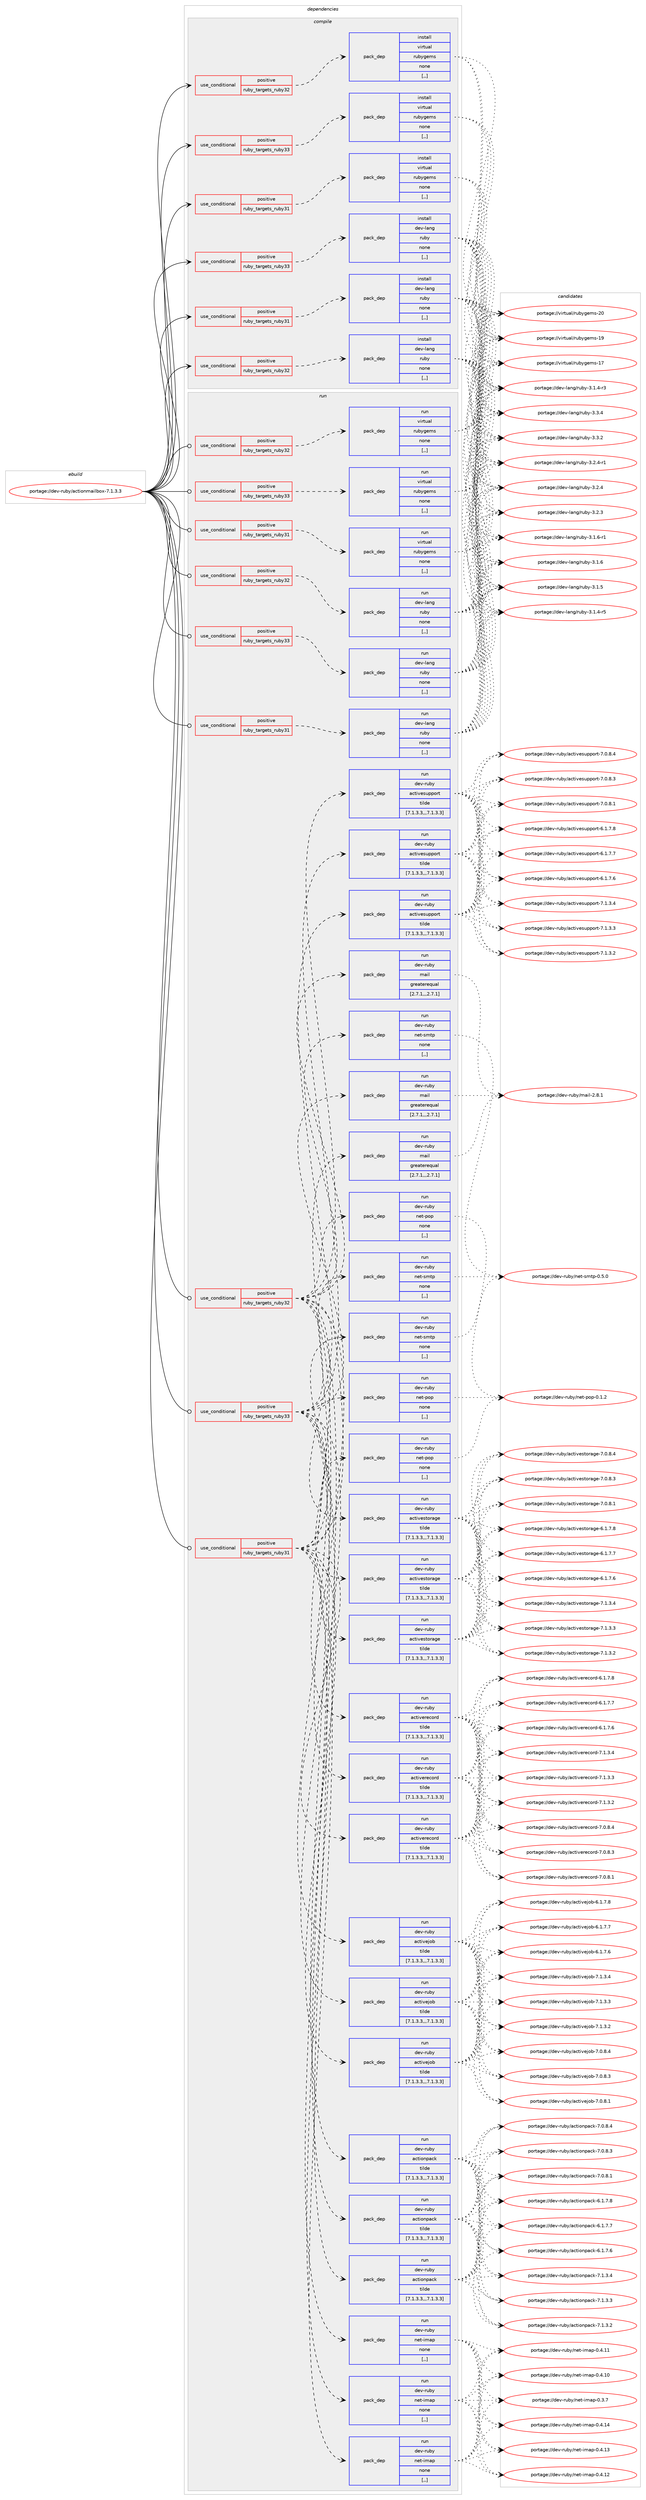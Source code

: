 digraph prolog {

# *************
# Graph options
# *************

newrank=true;
concentrate=true;
compound=true;
graph [rankdir=LR,fontname=Helvetica,fontsize=10,ranksep=1.5];#, ranksep=2.5, nodesep=0.2];
edge  [arrowhead=vee];
node  [fontname=Helvetica,fontsize=10];

# **********
# The ebuild
# **********

subgraph cluster_leftcol {
color=gray;
rank=same;
label=<<i>ebuild</i>>;
id [label="portage://dev-ruby/actionmailbox-7.1.3.3", color=red, width=4, href="../dev-ruby/actionmailbox-7.1.3.3.svg"];
}

# ****************
# The dependencies
# ****************

subgraph cluster_midcol {
color=gray;
label=<<i>dependencies</i>>;
subgraph cluster_compile {
fillcolor="#eeeeee";
style=filled;
label=<<i>compile</i>>;
subgraph cond42694 {
dependency172033 [label=<<TABLE BORDER="0" CELLBORDER="1" CELLSPACING="0" CELLPADDING="4"><TR><TD ROWSPAN="3" CELLPADDING="10">use_conditional</TD></TR><TR><TD>positive</TD></TR><TR><TD>ruby_targets_ruby31</TD></TR></TABLE>>, shape=none, color=red];
subgraph pack128078 {
dependency172034 [label=<<TABLE BORDER="0" CELLBORDER="1" CELLSPACING="0" CELLPADDING="4" WIDTH="220"><TR><TD ROWSPAN="6" CELLPADDING="30">pack_dep</TD></TR><TR><TD WIDTH="110">install</TD></TR><TR><TD>dev-lang</TD></TR><TR><TD>ruby</TD></TR><TR><TD>none</TD></TR><TR><TD>[,,]</TD></TR></TABLE>>, shape=none, color=blue];
}
dependency172033:e -> dependency172034:w [weight=20,style="dashed",arrowhead="vee"];
}
id:e -> dependency172033:w [weight=20,style="solid",arrowhead="vee"];
subgraph cond42695 {
dependency172035 [label=<<TABLE BORDER="0" CELLBORDER="1" CELLSPACING="0" CELLPADDING="4"><TR><TD ROWSPAN="3" CELLPADDING="10">use_conditional</TD></TR><TR><TD>positive</TD></TR><TR><TD>ruby_targets_ruby31</TD></TR></TABLE>>, shape=none, color=red];
subgraph pack128079 {
dependency172036 [label=<<TABLE BORDER="0" CELLBORDER="1" CELLSPACING="0" CELLPADDING="4" WIDTH="220"><TR><TD ROWSPAN="6" CELLPADDING="30">pack_dep</TD></TR><TR><TD WIDTH="110">install</TD></TR><TR><TD>virtual</TD></TR><TR><TD>rubygems</TD></TR><TR><TD>none</TD></TR><TR><TD>[,,]</TD></TR></TABLE>>, shape=none, color=blue];
}
dependency172035:e -> dependency172036:w [weight=20,style="dashed",arrowhead="vee"];
}
id:e -> dependency172035:w [weight=20,style="solid",arrowhead="vee"];
subgraph cond42696 {
dependency172037 [label=<<TABLE BORDER="0" CELLBORDER="1" CELLSPACING="0" CELLPADDING="4"><TR><TD ROWSPAN="3" CELLPADDING="10">use_conditional</TD></TR><TR><TD>positive</TD></TR><TR><TD>ruby_targets_ruby32</TD></TR></TABLE>>, shape=none, color=red];
subgraph pack128080 {
dependency172038 [label=<<TABLE BORDER="0" CELLBORDER="1" CELLSPACING="0" CELLPADDING="4" WIDTH="220"><TR><TD ROWSPAN="6" CELLPADDING="30">pack_dep</TD></TR><TR><TD WIDTH="110">install</TD></TR><TR><TD>dev-lang</TD></TR><TR><TD>ruby</TD></TR><TR><TD>none</TD></TR><TR><TD>[,,]</TD></TR></TABLE>>, shape=none, color=blue];
}
dependency172037:e -> dependency172038:w [weight=20,style="dashed",arrowhead="vee"];
}
id:e -> dependency172037:w [weight=20,style="solid",arrowhead="vee"];
subgraph cond42697 {
dependency172039 [label=<<TABLE BORDER="0" CELLBORDER="1" CELLSPACING="0" CELLPADDING="4"><TR><TD ROWSPAN="3" CELLPADDING="10">use_conditional</TD></TR><TR><TD>positive</TD></TR><TR><TD>ruby_targets_ruby32</TD></TR></TABLE>>, shape=none, color=red];
subgraph pack128081 {
dependency172040 [label=<<TABLE BORDER="0" CELLBORDER="1" CELLSPACING="0" CELLPADDING="4" WIDTH="220"><TR><TD ROWSPAN="6" CELLPADDING="30">pack_dep</TD></TR><TR><TD WIDTH="110">install</TD></TR><TR><TD>virtual</TD></TR><TR><TD>rubygems</TD></TR><TR><TD>none</TD></TR><TR><TD>[,,]</TD></TR></TABLE>>, shape=none, color=blue];
}
dependency172039:e -> dependency172040:w [weight=20,style="dashed",arrowhead="vee"];
}
id:e -> dependency172039:w [weight=20,style="solid",arrowhead="vee"];
subgraph cond42698 {
dependency172041 [label=<<TABLE BORDER="0" CELLBORDER="1" CELLSPACING="0" CELLPADDING="4"><TR><TD ROWSPAN="3" CELLPADDING="10">use_conditional</TD></TR><TR><TD>positive</TD></TR><TR><TD>ruby_targets_ruby33</TD></TR></TABLE>>, shape=none, color=red];
subgraph pack128082 {
dependency172042 [label=<<TABLE BORDER="0" CELLBORDER="1" CELLSPACING="0" CELLPADDING="4" WIDTH="220"><TR><TD ROWSPAN="6" CELLPADDING="30">pack_dep</TD></TR><TR><TD WIDTH="110">install</TD></TR><TR><TD>dev-lang</TD></TR><TR><TD>ruby</TD></TR><TR><TD>none</TD></TR><TR><TD>[,,]</TD></TR></TABLE>>, shape=none, color=blue];
}
dependency172041:e -> dependency172042:w [weight=20,style="dashed",arrowhead="vee"];
}
id:e -> dependency172041:w [weight=20,style="solid",arrowhead="vee"];
subgraph cond42699 {
dependency172043 [label=<<TABLE BORDER="0" CELLBORDER="1" CELLSPACING="0" CELLPADDING="4"><TR><TD ROWSPAN="3" CELLPADDING="10">use_conditional</TD></TR><TR><TD>positive</TD></TR><TR><TD>ruby_targets_ruby33</TD></TR></TABLE>>, shape=none, color=red];
subgraph pack128083 {
dependency172044 [label=<<TABLE BORDER="0" CELLBORDER="1" CELLSPACING="0" CELLPADDING="4" WIDTH="220"><TR><TD ROWSPAN="6" CELLPADDING="30">pack_dep</TD></TR><TR><TD WIDTH="110">install</TD></TR><TR><TD>virtual</TD></TR><TR><TD>rubygems</TD></TR><TR><TD>none</TD></TR><TR><TD>[,,]</TD></TR></TABLE>>, shape=none, color=blue];
}
dependency172043:e -> dependency172044:w [weight=20,style="dashed",arrowhead="vee"];
}
id:e -> dependency172043:w [weight=20,style="solid",arrowhead="vee"];
}
subgraph cluster_compileandrun {
fillcolor="#eeeeee";
style=filled;
label=<<i>compile and run</i>>;
}
subgraph cluster_run {
fillcolor="#eeeeee";
style=filled;
label=<<i>run</i>>;
subgraph cond42700 {
dependency172045 [label=<<TABLE BORDER="0" CELLBORDER="1" CELLSPACING="0" CELLPADDING="4"><TR><TD ROWSPAN="3" CELLPADDING="10">use_conditional</TD></TR><TR><TD>positive</TD></TR><TR><TD>ruby_targets_ruby31</TD></TR></TABLE>>, shape=none, color=red];
subgraph pack128084 {
dependency172046 [label=<<TABLE BORDER="0" CELLBORDER="1" CELLSPACING="0" CELLPADDING="4" WIDTH="220"><TR><TD ROWSPAN="6" CELLPADDING="30">pack_dep</TD></TR><TR><TD WIDTH="110">run</TD></TR><TR><TD>dev-lang</TD></TR><TR><TD>ruby</TD></TR><TR><TD>none</TD></TR><TR><TD>[,,]</TD></TR></TABLE>>, shape=none, color=blue];
}
dependency172045:e -> dependency172046:w [weight=20,style="dashed",arrowhead="vee"];
}
id:e -> dependency172045:w [weight=20,style="solid",arrowhead="odot"];
subgraph cond42701 {
dependency172047 [label=<<TABLE BORDER="0" CELLBORDER="1" CELLSPACING="0" CELLPADDING="4"><TR><TD ROWSPAN="3" CELLPADDING="10">use_conditional</TD></TR><TR><TD>positive</TD></TR><TR><TD>ruby_targets_ruby31</TD></TR></TABLE>>, shape=none, color=red];
subgraph pack128085 {
dependency172048 [label=<<TABLE BORDER="0" CELLBORDER="1" CELLSPACING="0" CELLPADDING="4" WIDTH="220"><TR><TD ROWSPAN="6" CELLPADDING="30">pack_dep</TD></TR><TR><TD WIDTH="110">run</TD></TR><TR><TD>dev-ruby</TD></TR><TR><TD>actionpack</TD></TR><TR><TD>tilde</TD></TR><TR><TD>[7.1.3.3,,,7.1.3.3]</TD></TR></TABLE>>, shape=none, color=blue];
}
dependency172047:e -> dependency172048:w [weight=20,style="dashed",arrowhead="vee"];
subgraph pack128086 {
dependency172049 [label=<<TABLE BORDER="0" CELLBORDER="1" CELLSPACING="0" CELLPADDING="4" WIDTH="220"><TR><TD ROWSPAN="6" CELLPADDING="30">pack_dep</TD></TR><TR><TD WIDTH="110">run</TD></TR><TR><TD>dev-ruby</TD></TR><TR><TD>activejob</TD></TR><TR><TD>tilde</TD></TR><TR><TD>[7.1.3.3,,,7.1.3.3]</TD></TR></TABLE>>, shape=none, color=blue];
}
dependency172047:e -> dependency172049:w [weight=20,style="dashed",arrowhead="vee"];
subgraph pack128087 {
dependency172050 [label=<<TABLE BORDER="0" CELLBORDER="1" CELLSPACING="0" CELLPADDING="4" WIDTH="220"><TR><TD ROWSPAN="6" CELLPADDING="30">pack_dep</TD></TR><TR><TD WIDTH="110">run</TD></TR><TR><TD>dev-ruby</TD></TR><TR><TD>activerecord</TD></TR><TR><TD>tilde</TD></TR><TR><TD>[7.1.3.3,,,7.1.3.3]</TD></TR></TABLE>>, shape=none, color=blue];
}
dependency172047:e -> dependency172050:w [weight=20,style="dashed",arrowhead="vee"];
subgraph pack128088 {
dependency172051 [label=<<TABLE BORDER="0" CELLBORDER="1" CELLSPACING="0" CELLPADDING="4" WIDTH="220"><TR><TD ROWSPAN="6" CELLPADDING="30">pack_dep</TD></TR><TR><TD WIDTH="110">run</TD></TR><TR><TD>dev-ruby</TD></TR><TR><TD>activestorage</TD></TR><TR><TD>tilde</TD></TR><TR><TD>[7.1.3.3,,,7.1.3.3]</TD></TR></TABLE>>, shape=none, color=blue];
}
dependency172047:e -> dependency172051:w [weight=20,style="dashed",arrowhead="vee"];
subgraph pack128089 {
dependency172052 [label=<<TABLE BORDER="0" CELLBORDER="1" CELLSPACING="0" CELLPADDING="4" WIDTH="220"><TR><TD ROWSPAN="6" CELLPADDING="30">pack_dep</TD></TR><TR><TD WIDTH="110">run</TD></TR><TR><TD>dev-ruby</TD></TR><TR><TD>activesupport</TD></TR><TR><TD>tilde</TD></TR><TR><TD>[7.1.3.3,,,7.1.3.3]</TD></TR></TABLE>>, shape=none, color=blue];
}
dependency172047:e -> dependency172052:w [weight=20,style="dashed",arrowhead="vee"];
subgraph pack128090 {
dependency172053 [label=<<TABLE BORDER="0" CELLBORDER="1" CELLSPACING="0" CELLPADDING="4" WIDTH="220"><TR><TD ROWSPAN="6" CELLPADDING="30">pack_dep</TD></TR><TR><TD WIDTH="110">run</TD></TR><TR><TD>dev-ruby</TD></TR><TR><TD>mail</TD></TR><TR><TD>greaterequal</TD></TR><TR><TD>[2.7.1,,,2.7.1]</TD></TR></TABLE>>, shape=none, color=blue];
}
dependency172047:e -> dependency172053:w [weight=20,style="dashed",arrowhead="vee"];
subgraph pack128091 {
dependency172054 [label=<<TABLE BORDER="0" CELLBORDER="1" CELLSPACING="0" CELLPADDING="4" WIDTH="220"><TR><TD ROWSPAN="6" CELLPADDING="30">pack_dep</TD></TR><TR><TD WIDTH="110">run</TD></TR><TR><TD>dev-ruby</TD></TR><TR><TD>net-imap</TD></TR><TR><TD>none</TD></TR><TR><TD>[,,]</TD></TR></TABLE>>, shape=none, color=blue];
}
dependency172047:e -> dependency172054:w [weight=20,style="dashed",arrowhead="vee"];
subgraph pack128092 {
dependency172055 [label=<<TABLE BORDER="0" CELLBORDER="1" CELLSPACING="0" CELLPADDING="4" WIDTH="220"><TR><TD ROWSPAN="6" CELLPADDING="30">pack_dep</TD></TR><TR><TD WIDTH="110">run</TD></TR><TR><TD>dev-ruby</TD></TR><TR><TD>net-pop</TD></TR><TR><TD>none</TD></TR><TR><TD>[,,]</TD></TR></TABLE>>, shape=none, color=blue];
}
dependency172047:e -> dependency172055:w [weight=20,style="dashed",arrowhead="vee"];
subgraph pack128093 {
dependency172056 [label=<<TABLE BORDER="0" CELLBORDER="1" CELLSPACING="0" CELLPADDING="4" WIDTH="220"><TR><TD ROWSPAN="6" CELLPADDING="30">pack_dep</TD></TR><TR><TD WIDTH="110">run</TD></TR><TR><TD>dev-ruby</TD></TR><TR><TD>net-smtp</TD></TR><TR><TD>none</TD></TR><TR><TD>[,,]</TD></TR></TABLE>>, shape=none, color=blue];
}
dependency172047:e -> dependency172056:w [weight=20,style="dashed",arrowhead="vee"];
}
id:e -> dependency172047:w [weight=20,style="solid",arrowhead="odot"];
subgraph cond42702 {
dependency172057 [label=<<TABLE BORDER="0" CELLBORDER="1" CELLSPACING="0" CELLPADDING="4"><TR><TD ROWSPAN="3" CELLPADDING="10">use_conditional</TD></TR><TR><TD>positive</TD></TR><TR><TD>ruby_targets_ruby31</TD></TR></TABLE>>, shape=none, color=red];
subgraph pack128094 {
dependency172058 [label=<<TABLE BORDER="0" CELLBORDER="1" CELLSPACING="0" CELLPADDING="4" WIDTH="220"><TR><TD ROWSPAN="6" CELLPADDING="30">pack_dep</TD></TR><TR><TD WIDTH="110">run</TD></TR><TR><TD>virtual</TD></TR><TR><TD>rubygems</TD></TR><TR><TD>none</TD></TR><TR><TD>[,,]</TD></TR></TABLE>>, shape=none, color=blue];
}
dependency172057:e -> dependency172058:w [weight=20,style="dashed",arrowhead="vee"];
}
id:e -> dependency172057:w [weight=20,style="solid",arrowhead="odot"];
subgraph cond42703 {
dependency172059 [label=<<TABLE BORDER="0" CELLBORDER="1" CELLSPACING="0" CELLPADDING="4"><TR><TD ROWSPAN="3" CELLPADDING="10">use_conditional</TD></TR><TR><TD>positive</TD></TR><TR><TD>ruby_targets_ruby32</TD></TR></TABLE>>, shape=none, color=red];
subgraph pack128095 {
dependency172060 [label=<<TABLE BORDER="0" CELLBORDER="1" CELLSPACING="0" CELLPADDING="4" WIDTH="220"><TR><TD ROWSPAN="6" CELLPADDING="30">pack_dep</TD></TR><TR><TD WIDTH="110">run</TD></TR><TR><TD>dev-lang</TD></TR><TR><TD>ruby</TD></TR><TR><TD>none</TD></TR><TR><TD>[,,]</TD></TR></TABLE>>, shape=none, color=blue];
}
dependency172059:e -> dependency172060:w [weight=20,style="dashed",arrowhead="vee"];
}
id:e -> dependency172059:w [weight=20,style="solid",arrowhead="odot"];
subgraph cond42704 {
dependency172061 [label=<<TABLE BORDER="0" CELLBORDER="1" CELLSPACING="0" CELLPADDING="4"><TR><TD ROWSPAN="3" CELLPADDING="10">use_conditional</TD></TR><TR><TD>positive</TD></TR><TR><TD>ruby_targets_ruby32</TD></TR></TABLE>>, shape=none, color=red];
subgraph pack128096 {
dependency172062 [label=<<TABLE BORDER="0" CELLBORDER="1" CELLSPACING="0" CELLPADDING="4" WIDTH="220"><TR><TD ROWSPAN="6" CELLPADDING="30">pack_dep</TD></TR><TR><TD WIDTH="110">run</TD></TR><TR><TD>dev-ruby</TD></TR><TR><TD>actionpack</TD></TR><TR><TD>tilde</TD></TR><TR><TD>[7.1.3.3,,,7.1.3.3]</TD></TR></TABLE>>, shape=none, color=blue];
}
dependency172061:e -> dependency172062:w [weight=20,style="dashed",arrowhead="vee"];
subgraph pack128097 {
dependency172063 [label=<<TABLE BORDER="0" CELLBORDER="1" CELLSPACING="0" CELLPADDING="4" WIDTH="220"><TR><TD ROWSPAN="6" CELLPADDING="30">pack_dep</TD></TR><TR><TD WIDTH="110">run</TD></TR><TR><TD>dev-ruby</TD></TR><TR><TD>activejob</TD></TR><TR><TD>tilde</TD></TR><TR><TD>[7.1.3.3,,,7.1.3.3]</TD></TR></TABLE>>, shape=none, color=blue];
}
dependency172061:e -> dependency172063:w [weight=20,style="dashed",arrowhead="vee"];
subgraph pack128098 {
dependency172064 [label=<<TABLE BORDER="0" CELLBORDER="1" CELLSPACING="0" CELLPADDING="4" WIDTH="220"><TR><TD ROWSPAN="6" CELLPADDING="30">pack_dep</TD></TR><TR><TD WIDTH="110">run</TD></TR><TR><TD>dev-ruby</TD></TR><TR><TD>activerecord</TD></TR><TR><TD>tilde</TD></TR><TR><TD>[7.1.3.3,,,7.1.3.3]</TD></TR></TABLE>>, shape=none, color=blue];
}
dependency172061:e -> dependency172064:w [weight=20,style="dashed",arrowhead="vee"];
subgraph pack128099 {
dependency172065 [label=<<TABLE BORDER="0" CELLBORDER="1" CELLSPACING="0" CELLPADDING="4" WIDTH="220"><TR><TD ROWSPAN="6" CELLPADDING="30">pack_dep</TD></TR><TR><TD WIDTH="110">run</TD></TR><TR><TD>dev-ruby</TD></TR><TR><TD>activestorage</TD></TR><TR><TD>tilde</TD></TR><TR><TD>[7.1.3.3,,,7.1.3.3]</TD></TR></TABLE>>, shape=none, color=blue];
}
dependency172061:e -> dependency172065:w [weight=20,style="dashed",arrowhead="vee"];
subgraph pack128100 {
dependency172066 [label=<<TABLE BORDER="0" CELLBORDER="1" CELLSPACING="0" CELLPADDING="4" WIDTH="220"><TR><TD ROWSPAN="6" CELLPADDING="30">pack_dep</TD></TR><TR><TD WIDTH="110">run</TD></TR><TR><TD>dev-ruby</TD></TR><TR><TD>activesupport</TD></TR><TR><TD>tilde</TD></TR><TR><TD>[7.1.3.3,,,7.1.3.3]</TD></TR></TABLE>>, shape=none, color=blue];
}
dependency172061:e -> dependency172066:w [weight=20,style="dashed",arrowhead="vee"];
subgraph pack128101 {
dependency172067 [label=<<TABLE BORDER="0" CELLBORDER="1" CELLSPACING="0" CELLPADDING="4" WIDTH="220"><TR><TD ROWSPAN="6" CELLPADDING="30">pack_dep</TD></TR><TR><TD WIDTH="110">run</TD></TR><TR><TD>dev-ruby</TD></TR><TR><TD>mail</TD></TR><TR><TD>greaterequal</TD></TR><TR><TD>[2.7.1,,,2.7.1]</TD></TR></TABLE>>, shape=none, color=blue];
}
dependency172061:e -> dependency172067:w [weight=20,style="dashed",arrowhead="vee"];
subgraph pack128102 {
dependency172068 [label=<<TABLE BORDER="0" CELLBORDER="1" CELLSPACING="0" CELLPADDING="4" WIDTH="220"><TR><TD ROWSPAN="6" CELLPADDING="30">pack_dep</TD></TR><TR><TD WIDTH="110">run</TD></TR><TR><TD>dev-ruby</TD></TR><TR><TD>net-imap</TD></TR><TR><TD>none</TD></TR><TR><TD>[,,]</TD></TR></TABLE>>, shape=none, color=blue];
}
dependency172061:e -> dependency172068:w [weight=20,style="dashed",arrowhead="vee"];
subgraph pack128103 {
dependency172069 [label=<<TABLE BORDER="0" CELLBORDER="1" CELLSPACING="0" CELLPADDING="4" WIDTH="220"><TR><TD ROWSPAN="6" CELLPADDING="30">pack_dep</TD></TR><TR><TD WIDTH="110">run</TD></TR><TR><TD>dev-ruby</TD></TR><TR><TD>net-pop</TD></TR><TR><TD>none</TD></TR><TR><TD>[,,]</TD></TR></TABLE>>, shape=none, color=blue];
}
dependency172061:e -> dependency172069:w [weight=20,style="dashed",arrowhead="vee"];
subgraph pack128104 {
dependency172070 [label=<<TABLE BORDER="0" CELLBORDER="1" CELLSPACING="0" CELLPADDING="4" WIDTH="220"><TR><TD ROWSPAN="6" CELLPADDING="30">pack_dep</TD></TR><TR><TD WIDTH="110">run</TD></TR><TR><TD>dev-ruby</TD></TR><TR><TD>net-smtp</TD></TR><TR><TD>none</TD></TR><TR><TD>[,,]</TD></TR></TABLE>>, shape=none, color=blue];
}
dependency172061:e -> dependency172070:w [weight=20,style="dashed",arrowhead="vee"];
}
id:e -> dependency172061:w [weight=20,style="solid",arrowhead="odot"];
subgraph cond42705 {
dependency172071 [label=<<TABLE BORDER="0" CELLBORDER="1" CELLSPACING="0" CELLPADDING="4"><TR><TD ROWSPAN="3" CELLPADDING="10">use_conditional</TD></TR><TR><TD>positive</TD></TR><TR><TD>ruby_targets_ruby32</TD></TR></TABLE>>, shape=none, color=red];
subgraph pack128105 {
dependency172072 [label=<<TABLE BORDER="0" CELLBORDER="1" CELLSPACING="0" CELLPADDING="4" WIDTH="220"><TR><TD ROWSPAN="6" CELLPADDING="30">pack_dep</TD></TR><TR><TD WIDTH="110">run</TD></TR><TR><TD>virtual</TD></TR><TR><TD>rubygems</TD></TR><TR><TD>none</TD></TR><TR><TD>[,,]</TD></TR></TABLE>>, shape=none, color=blue];
}
dependency172071:e -> dependency172072:w [weight=20,style="dashed",arrowhead="vee"];
}
id:e -> dependency172071:w [weight=20,style="solid",arrowhead="odot"];
subgraph cond42706 {
dependency172073 [label=<<TABLE BORDER="0" CELLBORDER="1" CELLSPACING="0" CELLPADDING="4"><TR><TD ROWSPAN="3" CELLPADDING="10">use_conditional</TD></TR><TR><TD>positive</TD></TR><TR><TD>ruby_targets_ruby33</TD></TR></TABLE>>, shape=none, color=red];
subgraph pack128106 {
dependency172074 [label=<<TABLE BORDER="0" CELLBORDER="1" CELLSPACING="0" CELLPADDING="4" WIDTH="220"><TR><TD ROWSPAN="6" CELLPADDING="30">pack_dep</TD></TR><TR><TD WIDTH="110">run</TD></TR><TR><TD>dev-lang</TD></TR><TR><TD>ruby</TD></TR><TR><TD>none</TD></TR><TR><TD>[,,]</TD></TR></TABLE>>, shape=none, color=blue];
}
dependency172073:e -> dependency172074:w [weight=20,style="dashed",arrowhead="vee"];
}
id:e -> dependency172073:w [weight=20,style="solid",arrowhead="odot"];
subgraph cond42707 {
dependency172075 [label=<<TABLE BORDER="0" CELLBORDER="1" CELLSPACING="0" CELLPADDING="4"><TR><TD ROWSPAN="3" CELLPADDING="10">use_conditional</TD></TR><TR><TD>positive</TD></TR><TR><TD>ruby_targets_ruby33</TD></TR></TABLE>>, shape=none, color=red];
subgraph pack128107 {
dependency172076 [label=<<TABLE BORDER="0" CELLBORDER="1" CELLSPACING="0" CELLPADDING="4" WIDTH="220"><TR><TD ROWSPAN="6" CELLPADDING="30">pack_dep</TD></TR><TR><TD WIDTH="110">run</TD></TR><TR><TD>dev-ruby</TD></TR><TR><TD>actionpack</TD></TR><TR><TD>tilde</TD></TR><TR><TD>[7.1.3.3,,,7.1.3.3]</TD></TR></TABLE>>, shape=none, color=blue];
}
dependency172075:e -> dependency172076:w [weight=20,style="dashed",arrowhead="vee"];
subgraph pack128108 {
dependency172077 [label=<<TABLE BORDER="0" CELLBORDER="1" CELLSPACING="0" CELLPADDING="4" WIDTH="220"><TR><TD ROWSPAN="6" CELLPADDING="30">pack_dep</TD></TR><TR><TD WIDTH="110">run</TD></TR><TR><TD>dev-ruby</TD></TR><TR><TD>activejob</TD></TR><TR><TD>tilde</TD></TR><TR><TD>[7.1.3.3,,,7.1.3.3]</TD></TR></TABLE>>, shape=none, color=blue];
}
dependency172075:e -> dependency172077:w [weight=20,style="dashed",arrowhead="vee"];
subgraph pack128109 {
dependency172078 [label=<<TABLE BORDER="0" CELLBORDER="1" CELLSPACING="0" CELLPADDING="4" WIDTH="220"><TR><TD ROWSPAN="6" CELLPADDING="30">pack_dep</TD></TR><TR><TD WIDTH="110">run</TD></TR><TR><TD>dev-ruby</TD></TR><TR><TD>activerecord</TD></TR><TR><TD>tilde</TD></TR><TR><TD>[7.1.3.3,,,7.1.3.3]</TD></TR></TABLE>>, shape=none, color=blue];
}
dependency172075:e -> dependency172078:w [weight=20,style="dashed",arrowhead="vee"];
subgraph pack128110 {
dependency172079 [label=<<TABLE BORDER="0" CELLBORDER="1" CELLSPACING="0" CELLPADDING="4" WIDTH="220"><TR><TD ROWSPAN="6" CELLPADDING="30">pack_dep</TD></TR><TR><TD WIDTH="110">run</TD></TR><TR><TD>dev-ruby</TD></TR><TR><TD>activestorage</TD></TR><TR><TD>tilde</TD></TR><TR><TD>[7.1.3.3,,,7.1.3.3]</TD></TR></TABLE>>, shape=none, color=blue];
}
dependency172075:e -> dependency172079:w [weight=20,style="dashed",arrowhead="vee"];
subgraph pack128111 {
dependency172080 [label=<<TABLE BORDER="0" CELLBORDER="1" CELLSPACING="0" CELLPADDING="4" WIDTH="220"><TR><TD ROWSPAN="6" CELLPADDING="30">pack_dep</TD></TR><TR><TD WIDTH="110">run</TD></TR><TR><TD>dev-ruby</TD></TR><TR><TD>activesupport</TD></TR><TR><TD>tilde</TD></TR><TR><TD>[7.1.3.3,,,7.1.3.3]</TD></TR></TABLE>>, shape=none, color=blue];
}
dependency172075:e -> dependency172080:w [weight=20,style="dashed",arrowhead="vee"];
subgraph pack128112 {
dependency172081 [label=<<TABLE BORDER="0" CELLBORDER="1" CELLSPACING="0" CELLPADDING="4" WIDTH="220"><TR><TD ROWSPAN="6" CELLPADDING="30">pack_dep</TD></TR><TR><TD WIDTH="110">run</TD></TR><TR><TD>dev-ruby</TD></TR><TR><TD>mail</TD></TR><TR><TD>greaterequal</TD></TR><TR><TD>[2.7.1,,,2.7.1]</TD></TR></TABLE>>, shape=none, color=blue];
}
dependency172075:e -> dependency172081:w [weight=20,style="dashed",arrowhead="vee"];
subgraph pack128113 {
dependency172082 [label=<<TABLE BORDER="0" CELLBORDER="1" CELLSPACING="0" CELLPADDING="4" WIDTH="220"><TR><TD ROWSPAN="6" CELLPADDING="30">pack_dep</TD></TR><TR><TD WIDTH="110">run</TD></TR><TR><TD>dev-ruby</TD></TR><TR><TD>net-imap</TD></TR><TR><TD>none</TD></TR><TR><TD>[,,]</TD></TR></TABLE>>, shape=none, color=blue];
}
dependency172075:e -> dependency172082:w [weight=20,style="dashed",arrowhead="vee"];
subgraph pack128114 {
dependency172083 [label=<<TABLE BORDER="0" CELLBORDER="1" CELLSPACING="0" CELLPADDING="4" WIDTH="220"><TR><TD ROWSPAN="6" CELLPADDING="30">pack_dep</TD></TR><TR><TD WIDTH="110">run</TD></TR><TR><TD>dev-ruby</TD></TR><TR><TD>net-pop</TD></TR><TR><TD>none</TD></TR><TR><TD>[,,]</TD></TR></TABLE>>, shape=none, color=blue];
}
dependency172075:e -> dependency172083:w [weight=20,style="dashed",arrowhead="vee"];
subgraph pack128115 {
dependency172084 [label=<<TABLE BORDER="0" CELLBORDER="1" CELLSPACING="0" CELLPADDING="4" WIDTH="220"><TR><TD ROWSPAN="6" CELLPADDING="30">pack_dep</TD></TR><TR><TD WIDTH="110">run</TD></TR><TR><TD>dev-ruby</TD></TR><TR><TD>net-smtp</TD></TR><TR><TD>none</TD></TR><TR><TD>[,,]</TD></TR></TABLE>>, shape=none, color=blue];
}
dependency172075:e -> dependency172084:w [weight=20,style="dashed",arrowhead="vee"];
}
id:e -> dependency172075:w [weight=20,style="solid",arrowhead="odot"];
subgraph cond42708 {
dependency172085 [label=<<TABLE BORDER="0" CELLBORDER="1" CELLSPACING="0" CELLPADDING="4"><TR><TD ROWSPAN="3" CELLPADDING="10">use_conditional</TD></TR><TR><TD>positive</TD></TR><TR><TD>ruby_targets_ruby33</TD></TR></TABLE>>, shape=none, color=red];
subgraph pack128116 {
dependency172086 [label=<<TABLE BORDER="0" CELLBORDER="1" CELLSPACING="0" CELLPADDING="4" WIDTH="220"><TR><TD ROWSPAN="6" CELLPADDING="30">pack_dep</TD></TR><TR><TD WIDTH="110">run</TD></TR><TR><TD>virtual</TD></TR><TR><TD>rubygems</TD></TR><TR><TD>none</TD></TR><TR><TD>[,,]</TD></TR></TABLE>>, shape=none, color=blue];
}
dependency172085:e -> dependency172086:w [weight=20,style="dashed",arrowhead="vee"];
}
id:e -> dependency172085:w [weight=20,style="solid",arrowhead="odot"];
}
}

# **************
# The candidates
# **************

subgraph cluster_choices {
rank=same;
color=gray;
label=<<i>candidates</i>>;

subgraph choice128078 {
color=black;
nodesep=1;
choice10010111845108971101034711411798121455146514652 [label="portage://dev-lang/ruby-3.3.4", color=red, width=4,href="../dev-lang/ruby-3.3.4.svg"];
choice10010111845108971101034711411798121455146514650 [label="portage://dev-lang/ruby-3.3.2", color=red, width=4,href="../dev-lang/ruby-3.3.2.svg"];
choice100101118451089711010347114117981214551465046524511449 [label="portage://dev-lang/ruby-3.2.4-r1", color=red, width=4,href="../dev-lang/ruby-3.2.4-r1.svg"];
choice10010111845108971101034711411798121455146504652 [label="portage://dev-lang/ruby-3.2.4", color=red, width=4,href="../dev-lang/ruby-3.2.4.svg"];
choice10010111845108971101034711411798121455146504651 [label="portage://dev-lang/ruby-3.2.3", color=red, width=4,href="../dev-lang/ruby-3.2.3.svg"];
choice100101118451089711010347114117981214551464946544511449 [label="portage://dev-lang/ruby-3.1.6-r1", color=red, width=4,href="../dev-lang/ruby-3.1.6-r1.svg"];
choice10010111845108971101034711411798121455146494654 [label="portage://dev-lang/ruby-3.1.6", color=red, width=4,href="../dev-lang/ruby-3.1.6.svg"];
choice10010111845108971101034711411798121455146494653 [label="portage://dev-lang/ruby-3.1.5", color=red, width=4,href="../dev-lang/ruby-3.1.5.svg"];
choice100101118451089711010347114117981214551464946524511453 [label="portage://dev-lang/ruby-3.1.4-r5", color=red, width=4,href="../dev-lang/ruby-3.1.4-r5.svg"];
choice100101118451089711010347114117981214551464946524511451 [label="portage://dev-lang/ruby-3.1.4-r3", color=red, width=4,href="../dev-lang/ruby-3.1.4-r3.svg"];
dependency172034:e -> choice10010111845108971101034711411798121455146514652:w [style=dotted,weight="100"];
dependency172034:e -> choice10010111845108971101034711411798121455146514650:w [style=dotted,weight="100"];
dependency172034:e -> choice100101118451089711010347114117981214551465046524511449:w [style=dotted,weight="100"];
dependency172034:e -> choice10010111845108971101034711411798121455146504652:w [style=dotted,weight="100"];
dependency172034:e -> choice10010111845108971101034711411798121455146504651:w [style=dotted,weight="100"];
dependency172034:e -> choice100101118451089711010347114117981214551464946544511449:w [style=dotted,weight="100"];
dependency172034:e -> choice10010111845108971101034711411798121455146494654:w [style=dotted,weight="100"];
dependency172034:e -> choice10010111845108971101034711411798121455146494653:w [style=dotted,weight="100"];
dependency172034:e -> choice100101118451089711010347114117981214551464946524511453:w [style=dotted,weight="100"];
dependency172034:e -> choice100101118451089711010347114117981214551464946524511451:w [style=dotted,weight="100"];
}
subgraph choice128079 {
color=black;
nodesep=1;
choice118105114116117971084711411798121103101109115455048 [label="portage://virtual/rubygems-20", color=red, width=4,href="../virtual/rubygems-20.svg"];
choice118105114116117971084711411798121103101109115454957 [label="portage://virtual/rubygems-19", color=red, width=4,href="../virtual/rubygems-19.svg"];
choice118105114116117971084711411798121103101109115454955 [label="portage://virtual/rubygems-17", color=red, width=4,href="../virtual/rubygems-17.svg"];
dependency172036:e -> choice118105114116117971084711411798121103101109115455048:w [style=dotted,weight="100"];
dependency172036:e -> choice118105114116117971084711411798121103101109115454957:w [style=dotted,weight="100"];
dependency172036:e -> choice118105114116117971084711411798121103101109115454955:w [style=dotted,weight="100"];
}
subgraph choice128080 {
color=black;
nodesep=1;
choice10010111845108971101034711411798121455146514652 [label="portage://dev-lang/ruby-3.3.4", color=red, width=4,href="../dev-lang/ruby-3.3.4.svg"];
choice10010111845108971101034711411798121455146514650 [label="portage://dev-lang/ruby-3.3.2", color=red, width=4,href="../dev-lang/ruby-3.3.2.svg"];
choice100101118451089711010347114117981214551465046524511449 [label="portage://dev-lang/ruby-3.2.4-r1", color=red, width=4,href="../dev-lang/ruby-3.2.4-r1.svg"];
choice10010111845108971101034711411798121455146504652 [label="portage://dev-lang/ruby-3.2.4", color=red, width=4,href="../dev-lang/ruby-3.2.4.svg"];
choice10010111845108971101034711411798121455146504651 [label="portage://dev-lang/ruby-3.2.3", color=red, width=4,href="../dev-lang/ruby-3.2.3.svg"];
choice100101118451089711010347114117981214551464946544511449 [label="portage://dev-lang/ruby-3.1.6-r1", color=red, width=4,href="../dev-lang/ruby-3.1.6-r1.svg"];
choice10010111845108971101034711411798121455146494654 [label="portage://dev-lang/ruby-3.1.6", color=red, width=4,href="../dev-lang/ruby-3.1.6.svg"];
choice10010111845108971101034711411798121455146494653 [label="portage://dev-lang/ruby-3.1.5", color=red, width=4,href="../dev-lang/ruby-3.1.5.svg"];
choice100101118451089711010347114117981214551464946524511453 [label="portage://dev-lang/ruby-3.1.4-r5", color=red, width=4,href="../dev-lang/ruby-3.1.4-r5.svg"];
choice100101118451089711010347114117981214551464946524511451 [label="portage://dev-lang/ruby-3.1.4-r3", color=red, width=4,href="../dev-lang/ruby-3.1.4-r3.svg"];
dependency172038:e -> choice10010111845108971101034711411798121455146514652:w [style=dotted,weight="100"];
dependency172038:e -> choice10010111845108971101034711411798121455146514650:w [style=dotted,weight="100"];
dependency172038:e -> choice100101118451089711010347114117981214551465046524511449:w [style=dotted,weight="100"];
dependency172038:e -> choice10010111845108971101034711411798121455146504652:w [style=dotted,weight="100"];
dependency172038:e -> choice10010111845108971101034711411798121455146504651:w [style=dotted,weight="100"];
dependency172038:e -> choice100101118451089711010347114117981214551464946544511449:w [style=dotted,weight="100"];
dependency172038:e -> choice10010111845108971101034711411798121455146494654:w [style=dotted,weight="100"];
dependency172038:e -> choice10010111845108971101034711411798121455146494653:w [style=dotted,weight="100"];
dependency172038:e -> choice100101118451089711010347114117981214551464946524511453:w [style=dotted,weight="100"];
dependency172038:e -> choice100101118451089711010347114117981214551464946524511451:w [style=dotted,weight="100"];
}
subgraph choice128081 {
color=black;
nodesep=1;
choice118105114116117971084711411798121103101109115455048 [label="portage://virtual/rubygems-20", color=red, width=4,href="../virtual/rubygems-20.svg"];
choice118105114116117971084711411798121103101109115454957 [label="portage://virtual/rubygems-19", color=red, width=4,href="../virtual/rubygems-19.svg"];
choice118105114116117971084711411798121103101109115454955 [label="portage://virtual/rubygems-17", color=red, width=4,href="../virtual/rubygems-17.svg"];
dependency172040:e -> choice118105114116117971084711411798121103101109115455048:w [style=dotted,weight="100"];
dependency172040:e -> choice118105114116117971084711411798121103101109115454957:w [style=dotted,weight="100"];
dependency172040:e -> choice118105114116117971084711411798121103101109115454955:w [style=dotted,weight="100"];
}
subgraph choice128082 {
color=black;
nodesep=1;
choice10010111845108971101034711411798121455146514652 [label="portage://dev-lang/ruby-3.3.4", color=red, width=4,href="../dev-lang/ruby-3.3.4.svg"];
choice10010111845108971101034711411798121455146514650 [label="portage://dev-lang/ruby-3.3.2", color=red, width=4,href="../dev-lang/ruby-3.3.2.svg"];
choice100101118451089711010347114117981214551465046524511449 [label="portage://dev-lang/ruby-3.2.4-r1", color=red, width=4,href="../dev-lang/ruby-3.2.4-r1.svg"];
choice10010111845108971101034711411798121455146504652 [label="portage://dev-lang/ruby-3.2.4", color=red, width=4,href="../dev-lang/ruby-3.2.4.svg"];
choice10010111845108971101034711411798121455146504651 [label="portage://dev-lang/ruby-3.2.3", color=red, width=4,href="../dev-lang/ruby-3.2.3.svg"];
choice100101118451089711010347114117981214551464946544511449 [label="portage://dev-lang/ruby-3.1.6-r1", color=red, width=4,href="../dev-lang/ruby-3.1.6-r1.svg"];
choice10010111845108971101034711411798121455146494654 [label="portage://dev-lang/ruby-3.1.6", color=red, width=4,href="../dev-lang/ruby-3.1.6.svg"];
choice10010111845108971101034711411798121455146494653 [label="portage://dev-lang/ruby-3.1.5", color=red, width=4,href="../dev-lang/ruby-3.1.5.svg"];
choice100101118451089711010347114117981214551464946524511453 [label="portage://dev-lang/ruby-3.1.4-r5", color=red, width=4,href="../dev-lang/ruby-3.1.4-r5.svg"];
choice100101118451089711010347114117981214551464946524511451 [label="portage://dev-lang/ruby-3.1.4-r3", color=red, width=4,href="../dev-lang/ruby-3.1.4-r3.svg"];
dependency172042:e -> choice10010111845108971101034711411798121455146514652:w [style=dotted,weight="100"];
dependency172042:e -> choice10010111845108971101034711411798121455146514650:w [style=dotted,weight="100"];
dependency172042:e -> choice100101118451089711010347114117981214551465046524511449:w [style=dotted,weight="100"];
dependency172042:e -> choice10010111845108971101034711411798121455146504652:w [style=dotted,weight="100"];
dependency172042:e -> choice10010111845108971101034711411798121455146504651:w [style=dotted,weight="100"];
dependency172042:e -> choice100101118451089711010347114117981214551464946544511449:w [style=dotted,weight="100"];
dependency172042:e -> choice10010111845108971101034711411798121455146494654:w [style=dotted,weight="100"];
dependency172042:e -> choice10010111845108971101034711411798121455146494653:w [style=dotted,weight="100"];
dependency172042:e -> choice100101118451089711010347114117981214551464946524511453:w [style=dotted,weight="100"];
dependency172042:e -> choice100101118451089711010347114117981214551464946524511451:w [style=dotted,weight="100"];
}
subgraph choice128083 {
color=black;
nodesep=1;
choice118105114116117971084711411798121103101109115455048 [label="portage://virtual/rubygems-20", color=red, width=4,href="../virtual/rubygems-20.svg"];
choice118105114116117971084711411798121103101109115454957 [label="portage://virtual/rubygems-19", color=red, width=4,href="../virtual/rubygems-19.svg"];
choice118105114116117971084711411798121103101109115454955 [label="portage://virtual/rubygems-17", color=red, width=4,href="../virtual/rubygems-17.svg"];
dependency172044:e -> choice118105114116117971084711411798121103101109115455048:w [style=dotted,weight="100"];
dependency172044:e -> choice118105114116117971084711411798121103101109115454957:w [style=dotted,weight="100"];
dependency172044:e -> choice118105114116117971084711411798121103101109115454955:w [style=dotted,weight="100"];
}
subgraph choice128084 {
color=black;
nodesep=1;
choice10010111845108971101034711411798121455146514652 [label="portage://dev-lang/ruby-3.3.4", color=red, width=4,href="../dev-lang/ruby-3.3.4.svg"];
choice10010111845108971101034711411798121455146514650 [label="portage://dev-lang/ruby-3.3.2", color=red, width=4,href="../dev-lang/ruby-3.3.2.svg"];
choice100101118451089711010347114117981214551465046524511449 [label="portage://dev-lang/ruby-3.2.4-r1", color=red, width=4,href="../dev-lang/ruby-3.2.4-r1.svg"];
choice10010111845108971101034711411798121455146504652 [label="portage://dev-lang/ruby-3.2.4", color=red, width=4,href="../dev-lang/ruby-3.2.4.svg"];
choice10010111845108971101034711411798121455146504651 [label="portage://dev-lang/ruby-3.2.3", color=red, width=4,href="../dev-lang/ruby-3.2.3.svg"];
choice100101118451089711010347114117981214551464946544511449 [label="portage://dev-lang/ruby-3.1.6-r1", color=red, width=4,href="../dev-lang/ruby-3.1.6-r1.svg"];
choice10010111845108971101034711411798121455146494654 [label="portage://dev-lang/ruby-3.1.6", color=red, width=4,href="../dev-lang/ruby-3.1.6.svg"];
choice10010111845108971101034711411798121455146494653 [label="portage://dev-lang/ruby-3.1.5", color=red, width=4,href="../dev-lang/ruby-3.1.5.svg"];
choice100101118451089711010347114117981214551464946524511453 [label="portage://dev-lang/ruby-3.1.4-r5", color=red, width=4,href="../dev-lang/ruby-3.1.4-r5.svg"];
choice100101118451089711010347114117981214551464946524511451 [label="portage://dev-lang/ruby-3.1.4-r3", color=red, width=4,href="../dev-lang/ruby-3.1.4-r3.svg"];
dependency172046:e -> choice10010111845108971101034711411798121455146514652:w [style=dotted,weight="100"];
dependency172046:e -> choice10010111845108971101034711411798121455146514650:w [style=dotted,weight="100"];
dependency172046:e -> choice100101118451089711010347114117981214551465046524511449:w [style=dotted,weight="100"];
dependency172046:e -> choice10010111845108971101034711411798121455146504652:w [style=dotted,weight="100"];
dependency172046:e -> choice10010111845108971101034711411798121455146504651:w [style=dotted,weight="100"];
dependency172046:e -> choice100101118451089711010347114117981214551464946544511449:w [style=dotted,weight="100"];
dependency172046:e -> choice10010111845108971101034711411798121455146494654:w [style=dotted,weight="100"];
dependency172046:e -> choice10010111845108971101034711411798121455146494653:w [style=dotted,weight="100"];
dependency172046:e -> choice100101118451089711010347114117981214551464946524511453:w [style=dotted,weight="100"];
dependency172046:e -> choice100101118451089711010347114117981214551464946524511451:w [style=dotted,weight="100"];
}
subgraph choice128085 {
color=black;
nodesep=1;
choice100101118451141179812147979911610511111011297991074555464946514652 [label="portage://dev-ruby/actionpack-7.1.3.4", color=red, width=4,href="../dev-ruby/actionpack-7.1.3.4.svg"];
choice100101118451141179812147979911610511111011297991074555464946514651 [label="portage://dev-ruby/actionpack-7.1.3.3", color=red, width=4,href="../dev-ruby/actionpack-7.1.3.3.svg"];
choice100101118451141179812147979911610511111011297991074555464946514650 [label="portage://dev-ruby/actionpack-7.1.3.2", color=red, width=4,href="../dev-ruby/actionpack-7.1.3.2.svg"];
choice100101118451141179812147979911610511111011297991074555464846564652 [label="portage://dev-ruby/actionpack-7.0.8.4", color=red, width=4,href="../dev-ruby/actionpack-7.0.8.4.svg"];
choice100101118451141179812147979911610511111011297991074555464846564651 [label="portage://dev-ruby/actionpack-7.0.8.3", color=red, width=4,href="../dev-ruby/actionpack-7.0.8.3.svg"];
choice100101118451141179812147979911610511111011297991074555464846564649 [label="portage://dev-ruby/actionpack-7.0.8.1", color=red, width=4,href="../dev-ruby/actionpack-7.0.8.1.svg"];
choice100101118451141179812147979911610511111011297991074554464946554656 [label="portage://dev-ruby/actionpack-6.1.7.8", color=red, width=4,href="../dev-ruby/actionpack-6.1.7.8.svg"];
choice100101118451141179812147979911610511111011297991074554464946554655 [label="portage://dev-ruby/actionpack-6.1.7.7", color=red, width=4,href="../dev-ruby/actionpack-6.1.7.7.svg"];
choice100101118451141179812147979911610511111011297991074554464946554654 [label="portage://dev-ruby/actionpack-6.1.7.6", color=red, width=4,href="../dev-ruby/actionpack-6.1.7.6.svg"];
dependency172048:e -> choice100101118451141179812147979911610511111011297991074555464946514652:w [style=dotted,weight="100"];
dependency172048:e -> choice100101118451141179812147979911610511111011297991074555464946514651:w [style=dotted,weight="100"];
dependency172048:e -> choice100101118451141179812147979911610511111011297991074555464946514650:w [style=dotted,weight="100"];
dependency172048:e -> choice100101118451141179812147979911610511111011297991074555464846564652:w [style=dotted,weight="100"];
dependency172048:e -> choice100101118451141179812147979911610511111011297991074555464846564651:w [style=dotted,weight="100"];
dependency172048:e -> choice100101118451141179812147979911610511111011297991074555464846564649:w [style=dotted,weight="100"];
dependency172048:e -> choice100101118451141179812147979911610511111011297991074554464946554656:w [style=dotted,weight="100"];
dependency172048:e -> choice100101118451141179812147979911610511111011297991074554464946554655:w [style=dotted,weight="100"];
dependency172048:e -> choice100101118451141179812147979911610511111011297991074554464946554654:w [style=dotted,weight="100"];
}
subgraph choice128086 {
color=black;
nodesep=1;
choice1001011184511411798121479799116105118101106111984555464946514652 [label="portage://dev-ruby/activejob-7.1.3.4", color=red, width=4,href="../dev-ruby/activejob-7.1.3.4.svg"];
choice1001011184511411798121479799116105118101106111984555464946514651 [label="portage://dev-ruby/activejob-7.1.3.3", color=red, width=4,href="../dev-ruby/activejob-7.1.3.3.svg"];
choice1001011184511411798121479799116105118101106111984555464946514650 [label="portage://dev-ruby/activejob-7.1.3.2", color=red, width=4,href="../dev-ruby/activejob-7.1.3.2.svg"];
choice1001011184511411798121479799116105118101106111984555464846564652 [label="portage://dev-ruby/activejob-7.0.8.4", color=red, width=4,href="../dev-ruby/activejob-7.0.8.4.svg"];
choice1001011184511411798121479799116105118101106111984555464846564651 [label="portage://dev-ruby/activejob-7.0.8.3", color=red, width=4,href="../dev-ruby/activejob-7.0.8.3.svg"];
choice1001011184511411798121479799116105118101106111984555464846564649 [label="portage://dev-ruby/activejob-7.0.8.1", color=red, width=4,href="../dev-ruby/activejob-7.0.8.1.svg"];
choice1001011184511411798121479799116105118101106111984554464946554656 [label="portage://dev-ruby/activejob-6.1.7.8", color=red, width=4,href="../dev-ruby/activejob-6.1.7.8.svg"];
choice1001011184511411798121479799116105118101106111984554464946554655 [label="portage://dev-ruby/activejob-6.1.7.7", color=red, width=4,href="../dev-ruby/activejob-6.1.7.7.svg"];
choice1001011184511411798121479799116105118101106111984554464946554654 [label="portage://dev-ruby/activejob-6.1.7.6", color=red, width=4,href="../dev-ruby/activejob-6.1.7.6.svg"];
dependency172049:e -> choice1001011184511411798121479799116105118101106111984555464946514652:w [style=dotted,weight="100"];
dependency172049:e -> choice1001011184511411798121479799116105118101106111984555464946514651:w [style=dotted,weight="100"];
dependency172049:e -> choice1001011184511411798121479799116105118101106111984555464946514650:w [style=dotted,weight="100"];
dependency172049:e -> choice1001011184511411798121479799116105118101106111984555464846564652:w [style=dotted,weight="100"];
dependency172049:e -> choice1001011184511411798121479799116105118101106111984555464846564651:w [style=dotted,weight="100"];
dependency172049:e -> choice1001011184511411798121479799116105118101106111984555464846564649:w [style=dotted,weight="100"];
dependency172049:e -> choice1001011184511411798121479799116105118101106111984554464946554656:w [style=dotted,weight="100"];
dependency172049:e -> choice1001011184511411798121479799116105118101106111984554464946554655:w [style=dotted,weight="100"];
dependency172049:e -> choice1001011184511411798121479799116105118101106111984554464946554654:w [style=dotted,weight="100"];
}
subgraph choice128087 {
color=black;
nodesep=1;
choice1001011184511411798121479799116105118101114101991111141004555464946514652 [label="portage://dev-ruby/activerecord-7.1.3.4", color=red, width=4,href="../dev-ruby/activerecord-7.1.3.4.svg"];
choice1001011184511411798121479799116105118101114101991111141004555464946514651 [label="portage://dev-ruby/activerecord-7.1.3.3", color=red, width=4,href="../dev-ruby/activerecord-7.1.3.3.svg"];
choice1001011184511411798121479799116105118101114101991111141004555464946514650 [label="portage://dev-ruby/activerecord-7.1.3.2", color=red, width=4,href="../dev-ruby/activerecord-7.1.3.2.svg"];
choice1001011184511411798121479799116105118101114101991111141004555464846564652 [label="portage://dev-ruby/activerecord-7.0.8.4", color=red, width=4,href="../dev-ruby/activerecord-7.0.8.4.svg"];
choice1001011184511411798121479799116105118101114101991111141004555464846564651 [label="portage://dev-ruby/activerecord-7.0.8.3", color=red, width=4,href="../dev-ruby/activerecord-7.0.8.3.svg"];
choice1001011184511411798121479799116105118101114101991111141004555464846564649 [label="portage://dev-ruby/activerecord-7.0.8.1", color=red, width=4,href="../dev-ruby/activerecord-7.0.8.1.svg"];
choice1001011184511411798121479799116105118101114101991111141004554464946554656 [label="portage://dev-ruby/activerecord-6.1.7.8", color=red, width=4,href="../dev-ruby/activerecord-6.1.7.8.svg"];
choice1001011184511411798121479799116105118101114101991111141004554464946554655 [label="portage://dev-ruby/activerecord-6.1.7.7", color=red, width=4,href="../dev-ruby/activerecord-6.1.7.7.svg"];
choice1001011184511411798121479799116105118101114101991111141004554464946554654 [label="portage://dev-ruby/activerecord-6.1.7.6", color=red, width=4,href="../dev-ruby/activerecord-6.1.7.6.svg"];
dependency172050:e -> choice1001011184511411798121479799116105118101114101991111141004555464946514652:w [style=dotted,weight="100"];
dependency172050:e -> choice1001011184511411798121479799116105118101114101991111141004555464946514651:w [style=dotted,weight="100"];
dependency172050:e -> choice1001011184511411798121479799116105118101114101991111141004555464946514650:w [style=dotted,weight="100"];
dependency172050:e -> choice1001011184511411798121479799116105118101114101991111141004555464846564652:w [style=dotted,weight="100"];
dependency172050:e -> choice1001011184511411798121479799116105118101114101991111141004555464846564651:w [style=dotted,weight="100"];
dependency172050:e -> choice1001011184511411798121479799116105118101114101991111141004555464846564649:w [style=dotted,weight="100"];
dependency172050:e -> choice1001011184511411798121479799116105118101114101991111141004554464946554656:w [style=dotted,weight="100"];
dependency172050:e -> choice1001011184511411798121479799116105118101114101991111141004554464946554655:w [style=dotted,weight="100"];
dependency172050:e -> choice1001011184511411798121479799116105118101114101991111141004554464946554654:w [style=dotted,weight="100"];
}
subgraph choice128088 {
color=black;
nodesep=1;
choice1001011184511411798121479799116105118101115116111114971031014555464946514652 [label="portage://dev-ruby/activestorage-7.1.3.4", color=red, width=4,href="../dev-ruby/activestorage-7.1.3.4.svg"];
choice1001011184511411798121479799116105118101115116111114971031014555464946514651 [label="portage://dev-ruby/activestorage-7.1.3.3", color=red, width=4,href="../dev-ruby/activestorage-7.1.3.3.svg"];
choice1001011184511411798121479799116105118101115116111114971031014555464946514650 [label="portage://dev-ruby/activestorage-7.1.3.2", color=red, width=4,href="../dev-ruby/activestorage-7.1.3.2.svg"];
choice1001011184511411798121479799116105118101115116111114971031014555464846564652 [label="portage://dev-ruby/activestorage-7.0.8.4", color=red, width=4,href="../dev-ruby/activestorage-7.0.8.4.svg"];
choice1001011184511411798121479799116105118101115116111114971031014555464846564651 [label="portage://dev-ruby/activestorage-7.0.8.3", color=red, width=4,href="../dev-ruby/activestorage-7.0.8.3.svg"];
choice1001011184511411798121479799116105118101115116111114971031014555464846564649 [label="portage://dev-ruby/activestorage-7.0.8.1", color=red, width=4,href="../dev-ruby/activestorage-7.0.8.1.svg"];
choice1001011184511411798121479799116105118101115116111114971031014554464946554656 [label="portage://dev-ruby/activestorage-6.1.7.8", color=red, width=4,href="../dev-ruby/activestorage-6.1.7.8.svg"];
choice1001011184511411798121479799116105118101115116111114971031014554464946554655 [label="portage://dev-ruby/activestorage-6.1.7.7", color=red, width=4,href="../dev-ruby/activestorage-6.1.7.7.svg"];
choice1001011184511411798121479799116105118101115116111114971031014554464946554654 [label="portage://dev-ruby/activestorage-6.1.7.6", color=red, width=4,href="../dev-ruby/activestorage-6.1.7.6.svg"];
dependency172051:e -> choice1001011184511411798121479799116105118101115116111114971031014555464946514652:w [style=dotted,weight="100"];
dependency172051:e -> choice1001011184511411798121479799116105118101115116111114971031014555464946514651:w [style=dotted,weight="100"];
dependency172051:e -> choice1001011184511411798121479799116105118101115116111114971031014555464946514650:w [style=dotted,weight="100"];
dependency172051:e -> choice1001011184511411798121479799116105118101115116111114971031014555464846564652:w [style=dotted,weight="100"];
dependency172051:e -> choice1001011184511411798121479799116105118101115116111114971031014555464846564651:w [style=dotted,weight="100"];
dependency172051:e -> choice1001011184511411798121479799116105118101115116111114971031014555464846564649:w [style=dotted,weight="100"];
dependency172051:e -> choice1001011184511411798121479799116105118101115116111114971031014554464946554656:w [style=dotted,weight="100"];
dependency172051:e -> choice1001011184511411798121479799116105118101115116111114971031014554464946554655:w [style=dotted,weight="100"];
dependency172051:e -> choice1001011184511411798121479799116105118101115116111114971031014554464946554654:w [style=dotted,weight="100"];
}
subgraph choice128089 {
color=black;
nodesep=1;
choice10010111845114117981214797991161051181011151171121121111141164555464946514652 [label="portage://dev-ruby/activesupport-7.1.3.4", color=red, width=4,href="../dev-ruby/activesupport-7.1.3.4.svg"];
choice10010111845114117981214797991161051181011151171121121111141164555464946514651 [label="portage://dev-ruby/activesupport-7.1.3.3", color=red, width=4,href="../dev-ruby/activesupport-7.1.3.3.svg"];
choice10010111845114117981214797991161051181011151171121121111141164555464946514650 [label="portage://dev-ruby/activesupport-7.1.3.2", color=red, width=4,href="../dev-ruby/activesupport-7.1.3.2.svg"];
choice10010111845114117981214797991161051181011151171121121111141164555464846564652 [label="portage://dev-ruby/activesupport-7.0.8.4", color=red, width=4,href="../dev-ruby/activesupport-7.0.8.4.svg"];
choice10010111845114117981214797991161051181011151171121121111141164555464846564651 [label="portage://dev-ruby/activesupport-7.0.8.3", color=red, width=4,href="../dev-ruby/activesupport-7.0.8.3.svg"];
choice10010111845114117981214797991161051181011151171121121111141164555464846564649 [label="portage://dev-ruby/activesupport-7.0.8.1", color=red, width=4,href="../dev-ruby/activesupport-7.0.8.1.svg"];
choice10010111845114117981214797991161051181011151171121121111141164554464946554656 [label="portage://dev-ruby/activesupport-6.1.7.8", color=red, width=4,href="../dev-ruby/activesupport-6.1.7.8.svg"];
choice10010111845114117981214797991161051181011151171121121111141164554464946554655 [label="portage://dev-ruby/activesupport-6.1.7.7", color=red, width=4,href="../dev-ruby/activesupport-6.1.7.7.svg"];
choice10010111845114117981214797991161051181011151171121121111141164554464946554654 [label="portage://dev-ruby/activesupport-6.1.7.6", color=red, width=4,href="../dev-ruby/activesupport-6.1.7.6.svg"];
dependency172052:e -> choice10010111845114117981214797991161051181011151171121121111141164555464946514652:w [style=dotted,weight="100"];
dependency172052:e -> choice10010111845114117981214797991161051181011151171121121111141164555464946514651:w [style=dotted,weight="100"];
dependency172052:e -> choice10010111845114117981214797991161051181011151171121121111141164555464946514650:w [style=dotted,weight="100"];
dependency172052:e -> choice10010111845114117981214797991161051181011151171121121111141164555464846564652:w [style=dotted,weight="100"];
dependency172052:e -> choice10010111845114117981214797991161051181011151171121121111141164555464846564651:w [style=dotted,weight="100"];
dependency172052:e -> choice10010111845114117981214797991161051181011151171121121111141164555464846564649:w [style=dotted,weight="100"];
dependency172052:e -> choice10010111845114117981214797991161051181011151171121121111141164554464946554656:w [style=dotted,weight="100"];
dependency172052:e -> choice10010111845114117981214797991161051181011151171121121111141164554464946554655:w [style=dotted,weight="100"];
dependency172052:e -> choice10010111845114117981214797991161051181011151171121121111141164554464946554654:w [style=dotted,weight="100"];
}
subgraph choice128090 {
color=black;
nodesep=1;
choice10010111845114117981214710997105108455046564649 [label="portage://dev-ruby/mail-2.8.1", color=red, width=4,href="../dev-ruby/mail-2.8.1.svg"];
dependency172053:e -> choice10010111845114117981214710997105108455046564649:w [style=dotted,weight="100"];
}
subgraph choice128091 {
color=black;
nodesep=1;
choice100101118451141179812147110101116451051099711245484652464952 [label="portage://dev-ruby/net-imap-0.4.14", color=red, width=4,href="../dev-ruby/net-imap-0.4.14.svg"];
choice100101118451141179812147110101116451051099711245484652464951 [label="portage://dev-ruby/net-imap-0.4.13", color=red, width=4,href="../dev-ruby/net-imap-0.4.13.svg"];
choice100101118451141179812147110101116451051099711245484652464950 [label="portage://dev-ruby/net-imap-0.4.12", color=red, width=4,href="../dev-ruby/net-imap-0.4.12.svg"];
choice100101118451141179812147110101116451051099711245484652464949 [label="portage://dev-ruby/net-imap-0.4.11", color=red, width=4,href="../dev-ruby/net-imap-0.4.11.svg"];
choice100101118451141179812147110101116451051099711245484652464948 [label="portage://dev-ruby/net-imap-0.4.10", color=red, width=4,href="../dev-ruby/net-imap-0.4.10.svg"];
choice1001011184511411798121471101011164510510997112454846514655 [label="portage://dev-ruby/net-imap-0.3.7", color=red, width=4,href="../dev-ruby/net-imap-0.3.7.svg"];
dependency172054:e -> choice100101118451141179812147110101116451051099711245484652464952:w [style=dotted,weight="100"];
dependency172054:e -> choice100101118451141179812147110101116451051099711245484652464951:w [style=dotted,weight="100"];
dependency172054:e -> choice100101118451141179812147110101116451051099711245484652464950:w [style=dotted,weight="100"];
dependency172054:e -> choice100101118451141179812147110101116451051099711245484652464949:w [style=dotted,weight="100"];
dependency172054:e -> choice100101118451141179812147110101116451051099711245484652464948:w [style=dotted,weight="100"];
dependency172054:e -> choice1001011184511411798121471101011164510510997112454846514655:w [style=dotted,weight="100"];
}
subgraph choice128092 {
color=black;
nodesep=1;
choice10010111845114117981214711010111645112111112454846494650 [label="portage://dev-ruby/net-pop-0.1.2", color=red, width=4,href="../dev-ruby/net-pop-0.1.2.svg"];
dependency172055:e -> choice10010111845114117981214711010111645112111112454846494650:w [style=dotted,weight="100"];
}
subgraph choice128093 {
color=black;
nodesep=1;
choice10010111845114117981214711010111645115109116112454846534648 [label="portage://dev-ruby/net-smtp-0.5.0", color=red, width=4,href="../dev-ruby/net-smtp-0.5.0.svg"];
dependency172056:e -> choice10010111845114117981214711010111645115109116112454846534648:w [style=dotted,weight="100"];
}
subgraph choice128094 {
color=black;
nodesep=1;
choice118105114116117971084711411798121103101109115455048 [label="portage://virtual/rubygems-20", color=red, width=4,href="../virtual/rubygems-20.svg"];
choice118105114116117971084711411798121103101109115454957 [label="portage://virtual/rubygems-19", color=red, width=4,href="../virtual/rubygems-19.svg"];
choice118105114116117971084711411798121103101109115454955 [label="portage://virtual/rubygems-17", color=red, width=4,href="../virtual/rubygems-17.svg"];
dependency172058:e -> choice118105114116117971084711411798121103101109115455048:w [style=dotted,weight="100"];
dependency172058:e -> choice118105114116117971084711411798121103101109115454957:w [style=dotted,weight="100"];
dependency172058:e -> choice118105114116117971084711411798121103101109115454955:w [style=dotted,weight="100"];
}
subgraph choice128095 {
color=black;
nodesep=1;
choice10010111845108971101034711411798121455146514652 [label="portage://dev-lang/ruby-3.3.4", color=red, width=4,href="../dev-lang/ruby-3.3.4.svg"];
choice10010111845108971101034711411798121455146514650 [label="portage://dev-lang/ruby-3.3.2", color=red, width=4,href="../dev-lang/ruby-3.3.2.svg"];
choice100101118451089711010347114117981214551465046524511449 [label="portage://dev-lang/ruby-3.2.4-r1", color=red, width=4,href="../dev-lang/ruby-3.2.4-r1.svg"];
choice10010111845108971101034711411798121455146504652 [label="portage://dev-lang/ruby-3.2.4", color=red, width=4,href="../dev-lang/ruby-3.2.4.svg"];
choice10010111845108971101034711411798121455146504651 [label="portage://dev-lang/ruby-3.2.3", color=red, width=4,href="../dev-lang/ruby-3.2.3.svg"];
choice100101118451089711010347114117981214551464946544511449 [label="portage://dev-lang/ruby-3.1.6-r1", color=red, width=4,href="../dev-lang/ruby-3.1.6-r1.svg"];
choice10010111845108971101034711411798121455146494654 [label="portage://dev-lang/ruby-3.1.6", color=red, width=4,href="../dev-lang/ruby-3.1.6.svg"];
choice10010111845108971101034711411798121455146494653 [label="portage://dev-lang/ruby-3.1.5", color=red, width=4,href="../dev-lang/ruby-3.1.5.svg"];
choice100101118451089711010347114117981214551464946524511453 [label="portage://dev-lang/ruby-3.1.4-r5", color=red, width=4,href="../dev-lang/ruby-3.1.4-r5.svg"];
choice100101118451089711010347114117981214551464946524511451 [label="portage://dev-lang/ruby-3.1.4-r3", color=red, width=4,href="../dev-lang/ruby-3.1.4-r3.svg"];
dependency172060:e -> choice10010111845108971101034711411798121455146514652:w [style=dotted,weight="100"];
dependency172060:e -> choice10010111845108971101034711411798121455146514650:w [style=dotted,weight="100"];
dependency172060:e -> choice100101118451089711010347114117981214551465046524511449:w [style=dotted,weight="100"];
dependency172060:e -> choice10010111845108971101034711411798121455146504652:w [style=dotted,weight="100"];
dependency172060:e -> choice10010111845108971101034711411798121455146504651:w [style=dotted,weight="100"];
dependency172060:e -> choice100101118451089711010347114117981214551464946544511449:w [style=dotted,weight="100"];
dependency172060:e -> choice10010111845108971101034711411798121455146494654:w [style=dotted,weight="100"];
dependency172060:e -> choice10010111845108971101034711411798121455146494653:w [style=dotted,weight="100"];
dependency172060:e -> choice100101118451089711010347114117981214551464946524511453:w [style=dotted,weight="100"];
dependency172060:e -> choice100101118451089711010347114117981214551464946524511451:w [style=dotted,weight="100"];
}
subgraph choice128096 {
color=black;
nodesep=1;
choice100101118451141179812147979911610511111011297991074555464946514652 [label="portage://dev-ruby/actionpack-7.1.3.4", color=red, width=4,href="../dev-ruby/actionpack-7.1.3.4.svg"];
choice100101118451141179812147979911610511111011297991074555464946514651 [label="portage://dev-ruby/actionpack-7.1.3.3", color=red, width=4,href="../dev-ruby/actionpack-7.1.3.3.svg"];
choice100101118451141179812147979911610511111011297991074555464946514650 [label="portage://dev-ruby/actionpack-7.1.3.2", color=red, width=4,href="../dev-ruby/actionpack-7.1.3.2.svg"];
choice100101118451141179812147979911610511111011297991074555464846564652 [label="portage://dev-ruby/actionpack-7.0.8.4", color=red, width=4,href="../dev-ruby/actionpack-7.0.8.4.svg"];
choice100101118451141179812147979911610511111011297991074555464846564651 [label="portage://dev-ruby/actionpack-7.0.8.3", color=red, width=4,href="../dev-ruby/actionpack-7.0.8.3.svg"];
choice100101118451141179812147979911610511111011297991074555464846564649 [label="portage://dev-ruby/actionpack-7.0.8.1", color=red, width=4,href="../dev-ruby/actionpack-7.0.8.1.svg"];
choice100101118451141179812147979911610511111011297991074554464946554656 [label="portage://dev-ruby/actionpack-6.1.7.8", color=red, width=4,href="../dev-ruby/actionpack-6.1.7.8.svg"];
choice100101118451141179812147979911610511111011297991074554464946554655 [label="portage://dev-ruby/actionpack-6.1.7.7", color=red, width=4,href="../dev-ruby/actionpack-6.1.7.7.svg"];
choice100101118451141179812147979911610511111011297991074554464946554654 [label="portage://dev-ruby/actionpack-6.1.7.6", color=red, width=4,href="../dev-ruby/actionpack-6.1.7.6.svg"];
dependency172062:e -> choice100101118451141179812147979911610511111011297991074555464946514652:w [style=dotted,weight="100"];
dependency172062:e -> choice100101118451141179812147979911610511111011297991074555464946514651:w [style=dotted,weight="100"];
dependency172062:e -> choice100101118451141179812147979911610511111011297991074555464946514650:w [style=dotted,weight="100"];
dependency172062:e -> choice100101118451141179812147979911610511111011297991074555464846564652:w [style=dotted,weight="100"];
dependency172062:e -> choice100101118451141179812147979911610511111011297991074555464846564651:w [style=dotted,weight="100"];
dependency172062:e -> choice100101118451141179812147979911610511111011297991074555464846564649:w [style=dotted,weight="100"];
dependency172062:e -> choice100101118451141179812147979911610511111011297991074554464946554656:w [style=dotted,weight="100"];
dependency172062:e -> choice100101118451141179812147979911610511111011297991074554464946554655:w [style=dotted,weight="100"];
dependency172062:e -> choice100101118451141179812147979911610511111011297991074554464946554654:w [style=dotted,weight="100"];
}
subgraph choice128097 {
color=black;
nodesep=1;
choice1001011184511411798121479799116105118101106111984555464946514652 [label="portage://dev-ruby/activejob-7.1.3.4", color=red, width=4,href="../dev-ruby/activejob-7.1.3.4.svg"];
choice1001011184511411798121479799116105118101106111984555464946514651 [label="portage://dev-ruby/activejob-7.1.3.3", color=red, width=4,href="../dev-ruby/activejob-7.1.3.3.svg"];
choice1001011184511411798121479799116105118101106111984555464946514650 [label="portage://dev-ruby/activejob-7.1.3.2", color=red, width=4,href="../dev-ruby/activejob-7.1.3.2.svg"];
choice1001011184511411798121479799116105118101106111984555464846564652 [label="portage://dev-ruby/activejob-7.0.8.4", color=red, width=4,href="../dev-ruby/activejob-7.0.8.4.svg"];
choice1001011184511411798121479799116105118101106111984555464846564651 [label="portage://dev-ruby/activejob-7.0.8.3", color=red, width=4,href="../dev-ruby/activejob-7.0.8.3.svg"];
choice1001011184511411798121479799116105118101106111984555464846564649 [label="portage://dev-ruby/activejob-7.0.8.1", color=red, width=4,href="../dev-ruby/activejob-7.0.8.1.svg"];
choice1001011184511411798121479799116105118101106111984554464946554656 [label="portage://dev-ruby/activejob-6.1.7.8", color=red, width=4,href="../dev-ruby/activejob-6.1.7.8.svg"];
choice1001011184511411798121479799116105118101106111984554464946554655 [label="portage://dev-ruby/activejob-6.1.7.7", color=red, width=4,href="../dev-ruby/activejob-6.1.7.7.svg"];
choice1001011184511411798121479799116105118101106111984554464946554654 [label="portage://dev-ruby/activejob-6.1.7.6", color=red, width=4,href="../dev-ruby/activejob-6.1.7.6.svg"];
dependency172063:e -> choice1001011184511411798121479799116105118101106111984555464946514652:w [style=dotted,weight="100"];
dependency172063:e -> choice1001011184511411798121479799116105118101106111984555464946514651:w [style=dotted,weight="100"];
dependency172063:e -> choice1001011184511411798121479799116105118101106111984555464946514650:w [style=dotted,weight="100"];
dependency172063:e -> choice1001011184511411798121479799116105118101106111984555464846564652:w [style=dotted,weight="100"];
dependency172063:e -> choice1001011184511411798121479799116105118101106111984555464846564651:w [style=dotted,weight="100"];
dependency172063:e -> choice1001011184511411798121479799116105118101106111984555464846564649:w [style=dotted,weight="100"];
dependency172063:e -> choice1001011184511411798121479799116105118101106111984554464946554656:w [style=dotted,weight="100"];
dependency172063:e -> choice1001011184511411798121479799116105118101106111984554464946554655:w [style=dotted,weight="100"];
dependency172063:e -> choice1001011184511411798121479799116105118101106111984554464946554654:w [style=dotted,weight="100"];
}
subgraph choice128098 {
color=black;
nodesep=1;
choice1001011184511411798121479799116105118101114101991111141004555464946514652 [label="portage://dev-ruby/activerecord-7.1.3.4", color=red, width=4,href="../dev-ruby/activerecord-7.1.3.4.svg"];
choice1001011184511411798121479799116105118101114101991111141004555464946514651 [label="portage://dev-ruby/activerecord-7.1.3.3", color=red, width=4,href="../dev-ruby/activerecord-7.1.3.3.svg"];
choice1001011184511411798121479799116105118101114101991111141004555464946514650 [label="portage://dev-ruby/activerecord-7.1.3.2", color=red, width=4,href="../dev-ruby/activerecord-7.1.3.2.svg"];
choice1001011184511411798121479799116105118101114101991111141004555464846564652 [label="portage://dev-ruby/activerecord-7.0.8.4", color=red, width=4,href="../dev-ruby/activerecord-7.0.8.4.svg"];
choice1001011184511411798121479799116105118101114101991111141004555464846564651 [label="portage://dev-ruby/activerecord-7.0.8.3", color=red, width=4,href="../dev-ruby/activerecord-7.0.8.3.svg"];
choice1001011184511411798121479799116105118101114101991111141004555464846564649 [label="portage://dev-ruby/activerecord-7.0.8.1", color=red, width=4,href="../dev-ruby/activerecord-7.0.8.1.svg"];
choice1001011184511411798121479799116105118101114101991111141004554464946554656 [label="portage://dev-ruby/activerecord-6.1.7.8", color=red, width=4,href="../dev-ruby/activerecord-6.1.7.8.svg"];
choice1001011184511411798121479799116105118101114101991111141004554464946554655 [label="portage://dev-ruby/activerecord-6.1.7.7", color=red, width=4,href="../dev-ruby/activerecord-6.1.7.7.svg"];
choice1001011184511411798121479799116105118101114101991111141004554464946554654 [label="portage://dev-ruby/activerecord-6.1.7.6", color=red, width=4,href="../dev-ruby/activerecord-6.1.7.6.svg"];
dependency172064:e -> choice1001011184511411798121479799116105118101114101991111141004555464946514652:w [style=dotted,weight="100"];
dependency172064:e -> choice1001011184511411798121479799116105118101114101991111141004555464946514651:w [style=dotted,weight="100"];
dependency172064:e -> choice1001011184511411798121479799116105118101114101991111141004555464946514650:w [style=dotted,weight="100"];
dependency172064:e -> choice1001011184511411798121479799116105118101114101991111141004555464846564652:w [style=dotted,weight="100"];
dependency172064:e -> choice1001011184511411798121479799116105118101114101991111141004555464846564651:w [style=dotted,weight="100"];
dependency172064:e -> choice1001011184511411798121479799116105118101114101991111141004555464846564649:w [style=dotted,weight="100"];
dependency172064:e -> choice1001011184511411798121479799116105118101114101991111141004554464946554656:w [style=dotted,weight="100"];
dependency172064:e -> choice1001011184511411798121479799116105118101114101991111141004554464946554655:w [style=dotted,weight="100"];
dependency172064:e -> choice1001011184511411798121479799116105118101114101991111141004554464946554654:w [style=dotted,weight="100"];
}
subgraph choice128099 {
color=black;
nodesep=1;
choice1001011184511411798121479799116105118101115116111114971031014555464946514652 [label="portage://dev-ruby/activestorage-7.1.3.4", color=red, width=4,href="../dev-ruby/activestorage-7.1.3.4.svg"];
choice1001011184511411798121479799116105118101115116111114971031014555464946514651 [label="portage://dev-ruby/activestorage-7.1.3.3", color=red, width=4,href="../dev-ruby/activestorage-7.1.3.3.svg"];
choice1001011184511411798121479799116105118101115116111114971031014555464946514650 [label="portage://dev-ruby/activestorage-7.1.3.2", color=red, width=4,href="../dev-ruby/activestorage-7.1.3.2.svg"];
choice1001011184511411798121479799116105118101115116111114971031014555464846564652 [label="portage://dev-ruby/activestorage-7.0.8.4", color=red, width=4,href="../dev-ruby/activestorage-7.0.8.4.svg"];
choice1001011184511411798121479799116105118101115116111114971031014555464846564651 [label="portage://dev-ruby/activestorage-7.0.8.3", color=red, width=4,href="../dev-ruby/activestorage-7.0.8.3.svg"];
choice1001011184511411798121479799116105118101115116111114971031014555464846564649 [label="portage://dev-ruby/activestorage-7.0.8.1", color=red, width=4,href="../dev-ruby/activestorage-7.0.8.1.svg"];
choice1001011184511411798121479799116105118101115116111114971031014554464946554656 [label="portage://dev-ruby/activestorage-6.1.7.8", color=red, width=4,href="../dev-ruby/activestorage-6.1.7.8.svg"];
choice1001011184511411798121479799116105118101115116111114971031014554464946554655 [label="portage://dev-ruby/activestorage-6.1.7.7", color=red, width=4,href="../dev-ruby/activestorage-6.1.7.7.svg"];
choice1001011184511411798121479799116105118101115116111114971031014554464946554654 [label="portage://dev-ruby/activestorage-6.1.7.6", color=red, width=4,href="../dev-ruby/activestorage-6.1.7.6.svg"];
dependency172065:e -> choice1001011184511411798121479799116105118101115116111114971031014555464946514652:w [style=dotted,weight="100"];
dependency172065:e -> choice1001011184511411798121479799116105118101115116111114971031014555464946514651:w [style=dotted,weight="100"];
dependency172065:e -> choice1001011184511411798121479799116105118101115116111114971031014555464946514650:w [style=dotted,weight="100"];
dependency172065:e -> choice1001011184511411798121479799116105118101115116111114971031014555464846564652:w [style=dotted,weight="100"];
dependency172065:e -> choice1001011184511411798121479799116105118101115116111114971031014555464846564651:w [style=dotted,weight="100"];
dependency172065:e -> choice1001011184511411798121479799116105118101115116111114971031014555464846564649:w [style=dotted,weight="100"];
dependency172065:e -> choice1001011184511411798121479799116105118101115116111114971031014554464946554656:w [style=dotted,weight="100"];
dependency172065:e -> choice1001011184511411798121479799116105118101115116111114971031014554464946554655:w [style=dotted,weight="100"];
dependency172065:e -> choice1001011184511411798121479799116105118101115116111114971031014554464946554654:w [style=dotted,weight="100"];
}
subgraph choice128100 {
color=black;
nodesep=1;
choice10010111845114117981214797991161051181011151171121121111141164555464946514652 [label="portage://dev-ruby/activesupport-7.1.3.4", color=red, width=4,href="../dev-ruby/activesupport-7.1.3.4.svg"];
choice10010111845114117981214797991161051181011151171121121111141164555464946514651 [label="portage://dev-ruby/activesupport-7.1.3.3", color=red, width=4,href="../dev-ruby/activesupport-7.1.3.3.svg"];
choice10010111845114117981214797991161051181011151171121121111141164555464946514650 [label="portage://dev-ruby/activesupport-7.1.3.2", color=red, width=4,href="../dev-ruby/activesupport-7.1.3.2.svg"];
choice10010111845114117981214797991161051181011151171121121111141164555464846564652 [label="portage://dev-ruby/activesupport-7.0.8.4", color=red, width=4,href="../dev-ruby/activesupport-7.0.8.4.svg"];
choice10010111845114117981214797991161051181011151171121121111141164555464846564651 [label="portage://dev-ruby/activesupport-7.0.8.3", color=red, width=4,href="../dev-ruby/activesupport-7.0.8.3.svg"];
choice10010111845114117981214797991161051181011151171121121111141164555464846564649 [label="portage://dev-ruby/activesupport-7.0.8.1", color=red, width=4,href="../dev-ruby/activesupport-7.0.8.1.svg"];
choice10010111845114117981214797991161051181011151171121121111141164554464946554656 [label="portage://dev-ruby/activesupport-6.1.7.8", color=red, width=4,href="../dev-ruby/activesupport-6.1.7.8.svg"];
choice10010111845114117981214797991161051181011151171121121111141164554464946554655 [label="portage://dev-ruby/activesupport-6.1.7.7", color=red, width=4,href="../dev-ruby/activesupport-6.1.7.7.svg"];
choice10010111845114117981214797991161051181011151171121121111141164554464946554654 [label="portage://dev-ruby/activesupport-6.1.7.6", color=red, width=4,href="../dev-ruby/activesupport-6.1.7.6.svg"];
dependency172066:e -> choice10010111845114117981214797991161051181011151171121121111141164555464946514652:w [style=dotted,weight="100"];
dependency172066:e -> choice10010111845114117981214797991161051181011151171121121111141164555464946514651:w [style=dotted,weight="100"];
dependency172066:e -> choice10010111845114117981214797991161051181011151171121121111141164555464946514650:w [style=dotted,weight="100"];
dependency172066:e -> choice10010111845114117981214797991161051181011151171121121111141164555464846564652:w [style=dotted,weight="100"];
dependency172066:e -> choice10010111845114117981214797991161051181011151171121121111141164555464846564651:w [style=dotted,weight="100"];
dependency172066:e -> choice10010111845114117981214797991161051181011151171121121111141164555464846564649:w [style=dotted,weight="100"];
dependency172066:e -> choice10010111845114117981214797991161051181011151171121121111141164554464946554656:w [style=dotted,weight="100"];
dependency172066:e -> choice10010111845114117981214797991161051181011151171121121111141164554464946554655:w [style=dotted,weight="100"];
dependency172066:e -> choice10010111845114117981214797991161051181011151171121121111141164554464946554654:w [style=dotted,weight="100"];
}
subgraph choice128101 {
color=black;
nodesep=1;
choice10010111845114117981214710997105108455046564649 [label="portage://dev-ruby/mail-2.8.1", color=red, width=4,href="../dev-ruby/mail-2.8.1.svg"];
dependency172067:e -> choice10010111845114117981214710997105108455046564649:w [style=dotted,weight="100"];
}
subgraph choice128102 {
color=black;
nodesep=1;
choice100101118451141179812147110101116451051099711245484652464952 [label="portage://dev-ruby/net-imap-0.4.14", color=red, width=4,href="../dev-ruby/net-imap-0.4.14.svg"];
choice100101118451141179812147110101116451051099711245484652464951 [label="portage://dev-ruby/net-imap-0.4.13", color=red, width=4,href="../dev-ruby/net-imap-0.4.13.svg"];
choice100101118451141179812147110101116451051099711245484652464950 [label="portage://dev-ruby/net-imap-0.4.12", color=red, width=4,href="../dev-ruby/net-imap-0.4.12.svg"];
choice100101118451141179812147110101116451051099711245484652464949 [label="portage://dev-ruby/net-imap-0.4.11", color=red, width=4,href="../dev-ruby/net-imap-0.4.11.svg"];
choice100101118451141179812147110101116451051099711245484652464948 [label="portage://dev-ruby/net-imap-0.4.10", color=red, width=4,href="../dev-ruby/net-imap-0.4.10.svg"];
choice1001011184511411798121471101011164510510997112454846514655 [label="portage://dev-ruby/net-imap-0.3.7", color=red, width=4,href="../dev-ruby/net-imap-0.3.7.svg"];
dependency172068:e -> choice100101118451141179812147110101116451051099711245484652464952:w [style=dotted,weight="100"];
dependency172068:e -> choice100101118451141179812147110101116451051099711245484652464951:w [style=dotted,weight="100"];
dependency172068:e -> choice100101118451141179812147110101116451051099711245484652464950:w [style=dotted,weight="100"];
dependency172068:e -> choice100101118451141179812147110101116451051099711245484652464949:w [style=dotted,weight="100"];
dependency172068:e -> choice100101118451141179812147110101116451051099711245484652464948:w [style=dotted,weight="100"];
dependency172068:e -> choice1001011184511411798121471101011164510510997112454846514655:w [style=dotted,weight="100"];
}
subgraph choice128103 {
color=black;
nodesep=1;
choice10010111845114117981214711010111645112111112454846494650 [label="portage://dev-ruby/net-pop-0.1.2", color=red, width=4,href="../dev-ruby/net-pop-0.1.2.svg"];
dependency172069:e -> choice10010111845114117981214711010111645112111112454846494650:w [style=dotted,weight="100"];
}
subgraph choice128104 {
color=black;
nodesep=1;
choice10010111845114117981214711010111645115109116112454846534648 [label="portage://dev-ruby/net-smtp-0.5.0", color=red, width=4,href="../dev-ruby/net-smtp-0.5.0.svg"];
dependency172070:e -> choice10010111845114117981214711010111645115109116112454846534648:w [style=dotted,weight="100"];
}
subgraph choice128105 {
color=black;
nodesep=1;
choice118105114116117971084711411798121103101109115455048 [label="portage://virtual/rubygems-20", color=red, width=4,href="../virtual/rubygems-20.svg"];
choice118105114116117971084711411798121103101109115454957 [label="portage://virtual/rubygems-19", color=red, width=4,href="../virtual/rubygems-19.svg"];
choice118105114116117971084711411798121103101109115454955 [label="portage://virtual/rubygems-17", color=red, width=4,href="../virtual/rubygems-17.svg"];
dependency172072:e -> choice118105114116117971084711411798121103101109115455048:w [style=dotted,weight="100"];
dependency172072:e -> choice118105114116117971084711411798121103101109115454957:w [style=dotted,weight="100"];
dependency172072:e -> choice118105114116117971084711411798121103101109115454955:w [style=dotted,weight="100"];
}
subgraph choice128106 {
color=black;
nodesep=1;
choice10010111845108971101034711411798121455146514652 [label="portage://dev-lang/ruby-3.3.4", color=red, width=4,href="../dev-lang/ruby-3.3.4.svg"];
choice10010111845108971101034711411798121455146514650 [label="portage://dev-lang/ruby-3.3.2", color=red, width=4,href="../dev-lang/ruby-3.3.2.svg"];
choice100101118451089711010347114117981214551465046524511449 [label="portage://dev-lang/ruby-3.2.4-r1", color=red, width=4,href="../dev-lang/ruby-3.2.4-r1.svg"];
choice10010111845108971101034711411798121455146504652 [label="portage://dev-lang/ruby-3.2.4", color=red, width=4,href="../dev-lang/ruby-3.2.4.svg"];
choice10010111845108971101034711411798121455146504651 [label="portage://dev-lang/ruby-3.2.3", color=red, width=4,href="../dev-lang/ruby-3.2.3.svg"];
choice100101118451089711010347114117981214551464946544511449 [label="portage://dev-lang/ruby-3.1.6-r1", color=red, width=4,href="../dev-lang/ruby-3.1.6-r1.svg"];
choice10010111845108971101034711411798121455146494654 [label="portage://dev-lang/ruby-3.1.6", color=red, width=4,href="../dev-lang/ruby-3.1.6.svg"];
choice10010111845108971101034711411798121455146494653 [label="portage://dev-lang/ruby-3.1.5", color=red, width=4,href="../dev-lang/ruby-3.1.5.svg"];
choice100101118451089711010347114117981214551464946524511453 [label="portage://dev-lang/ruby-3.1.4-r5", color=red, width=4,href="../dev-lang/ruby-3.1.4-r5.svg"];
choice100101118451089711010347114117981214551464946524511451 [label="portage://dev-lang/ruby-3.1.4-r3", color=red, width=4,href="../dev-lang/ruby-3.1.4-r3.svg"];
dependency172074:e -> choice10010111845108971101034711411798121455146514652:w [style=dotted,weight="100"];
dependency172074:e -> choice10010111845108971101034711411798121455146514650:w [style=dotted,weight="100"];
dependency172074:e -> choice100101118451089711010347114117981214551465046524511449:w [style=dotted,weight="100"];
dependency172074:e -> choice10010111845108971101034711411798121455146504652:w [style=dotted,weight="100"];
dependency172074:e -> choice10010111845108971101034711411798121455146504651:w [style=dotted,weight="100"];
dependency172074:e -> choice100101118451089711010347114117981214551464946544511449:w [style=dotted,weight="100"];
dependency172074:e -> choice10010111845108971101034711411798121455146494654:w [style=dotted,weight="100"];
dependency172074:e -> choice10010111845108971101034711411798121455146494653:w [style=dotted,weight="100"];
dependency172074:e -> choice100101118451089711010347114117981214551464946524511453:w [style=dotted,weight="100"];
dependency172074:e -> choice100101118451089711010347114117981214551464946524511451:w [style=dotted,weight="100"];
}
subgraph choice128107 {
color=black;
nodesep=1;
choice100101118451141179812147979911610511111011297991074555464946514652 [label="portage://dev-ruby/actionpack-7.1.3.4", color=red, width=4,href="../dev-ruby/actionpack-7.1.3.4.svg"];
choice100101118451141179812147979911610511111011297991074555464946514651 [label="portage://dev-ruby/actionpack-7.1.3.3", color=red, width=4,href="../dev-ruby/actionpack-7.1.3.3.svg"];
choice100101118451141179812147979911610511111011297991074555464946514650 [label="portage://dev-ruby/actionpack-7.1.3.2", color=red, width=4,href="../dev-ruby/actionpack-7.1.3.2.svg"];
choice100101118451141179812147979911610511111011297991074555464846564652 [label="portage://dev-ruby/actionpack-7.0.8.4", color=red, width=4,href="../dev-ruby/actionpack-7.0.8.4.svg"];
choice100101118451141179812147979911610511111011297991074555464846564651 [label="portage://dev-ruby/actionpack-7.0.8.3", color=red, width=4,href="../dev-ruby/actionpack-7.0.8.3.svg"];
choice100101118451141179812147979911610511111011297991074555464846564649 [label="portage://dev-ruby/actionpack-7.0.8.1", color=red, width=4,href="../dev-ruby/actionpack-7.0.8.1.svg"];
choice100101118451141179812147979911610511111011297991074554464946554656 [label="portage://dev-ruby/actionpack-6.1.7.8", color=red, width=4,href="../dev-ruby/actionpack-6.1.7.8.svg"];
choice100101118451141179812147979911610511111011297991074554464946554655 [label="portage://dev-ruby/actionpack-6.1.7.7", color=red, width=4,href="../dev-ruby/actionpack-6.1.7.7.svg"];
choice100101118451141179812147979911610511111011297991074554464946554654 [label="portage://dev-ruby/actionpack-6.1.7.6", color=red, width=4,href="../dev-ruby/actionpack-6.1.7.6.svg"];
dependency172076:e -> choice100101118451141179812147979911610511111011297991074555464946514652:w [style=dotted,weight="100"];
dependency172076:e -> choice100101118451141179812147979911610511111011297991074555464946514651:w [style=dotted,weight="100"];
dependency172076:e -> choice100101118451141179812147979911610511111011297991074555464946514650:w [style=dotted,weight="100"];
dependency172076:e -> choice100101118451141179812147979911610511111011297991074555464846564652:w [style=dotted,weight="100"];
dependency172076:e -> choice100101118451141179812147979911610511111011297991074555464846564651:w [style=dotted,weight="100"];
dependency172076:e -> choice100101118451141179812147979911610511111011297991074555464846564649:w [style=dotted,weight="100"];
dependency172076:e -> choice100101118451141179812147979911610511111011297991074554464946554656:w [style=dotted,weight="100"];
dependency172076:e -> choice100101118451141179812147979911610511111011297991074554464946554655:w [style=dotted,weight="100"];
dependency172076:e -> choice100101118451141179812147979911610511111011297991074554464946554654:w [style=dotted,weight="100"];
}
subgraph choice128108 {
color=black;
nodesep=1;
choice1001011184511411798121479799116105118101106111984555464946514652 [label="portage://dev-ruby/activejob-7.1.3.4", color=red, width=4,href="../dev-ruby/activejob-7.1.3.4.svg"];
choice1001011184511411798121479799116105118101106111984555464946514651 [label="portage://dev-ruby/activejob-7.1.3.3", color=red, width=4,href="../dev-ruby/activejob-7.1.3.3.svg"];
choice1001011184511411798121479799116105118101106111984555464946514650 [label="portage://dev-ruby/activejob-7.1.3.2", color=red, width=4,href="../dev-ruby/activejob-7.1.3.2.svg"];
choice1001011184511411798121479799116105118101106111984555464846564652 [label="portage://dev-ruby/activejob-7.0.8.4", color=red, width=4,href="../dev-ruby/activejob-7.0.8.4.svg"];
choice1001011184511411798121479799116105118101106111984555464846564651 [label="portage://dev-ruby/activejob-7.0.8.3", color=red, width=4,href="../dev-ruby/activejob-7.0.8.3.svg"];
choice1001011184511411798121479799116105118101106111984555464846564649 [label="portage://dev-ruby/activejob-7.0.8.1", color=red, width=4,href="../dev-ruby/activejob-7.0.8.1.svg"];
choice1001011184511411798121479799116105118101106111984554464946554656 [label="portage://dev-ruby/activejob-6.1.7.8", color=red, width=4,href="../dev-ruby/activejob-6.1.7.8.svg"];
choice1001011184511411798121479799116105118101106111984554464946554655 [label="portage://dev-ruby/activejob-6.1.7.7", color=red, width=4,href="../dev-ruby/activejob-6.1.7.7.svg"];
choice1001011184511411798121479799116105118101106111984554464946554654 [label="portage://dev-ruby/activejob-6.1.7.6", color=red, width=4,href="../dev-ruby/activejob-6.1.7.6.svg"];
dependency172077:e -> choice1001011184511411798121479799116105118101106111984555464946514652:w [style=dotted,weight="100"];
dependency172077:e -> choice1001011184511411798121479799116105118101106111984555464946514651:w [style=dotted,weight="100"];
dependency172077:e -> choice1001011184511411798121479799116105118101106111984555464946514650:w [style=dotted,weight="100"];
dependency172077:e -> choice1001011184511411798121479799116105118101106111984555464846564652:w [style=dotted,weight="100"];
dependency172077:e -> choice1001011184511411798121479799116105118101106111984555464846564651:w [style=dotted,weight="100"];
dependency172077:e -> choice1001011184511411798121479799116105118101106111984555464846564649:w [style=dotted,weight="100"];
dependency172077:e -> choice1001011184511411798121479799116105118101106111984554464946554656:w [style=dotted,weight="100"];
dependency172077:e -> choice1001011184511411798121479799116105118101106111984554464946554655:w [style=dotted,weight="100"];
dependency172077:e -> choice1001011184511411798121479799116105118101106111984554464946554654:w [style=dotted,weight="100"];
}
subgraph choice128109 {
color=black;
nodesep=1;
choice1001011184511411798121479799116105118101114101991111141004555464946514652 [label="portage://dev-ruby/activerecord-7.1.3.4", color=red, width=4,href="../dev-ruby/activerecord-7.1.3.4.svg"];
choice1001011184511411798121479799116105118101114101991111141004555464946514651 [label="portage://dev-ruby/activerecord-7.1.3.3", color=red, width=4,href="../dev-ruby/activerecord-7.1.3.3.svg"];
choice1001011184511411798121479799116105118101114101991111141004555464946514650 [label="portage://dev-ruby/activerecord-7.1.3.2", color=red, width=4,href="../dev-ruby/activerecord-7.1.3.2.svg"];
choice1001011184511411798121479799116105118101114101991111141004555464846564652 [label="portage://dev-ruby/activerecord-7.0.8.4", color=red, width=4,href="../dev-ruby/activerecord-7.0.8.4.svg"];
choice1001011184511411798121479799116105118101114101991111141004555464846564651 [label="portage://dev-ruby/activerecord-7.0.8.3", color=red, width=4,href="../dev-ruby/activerecord-7.0.8.3.svg"];
choice1001011184511411798121479799116105118101114101991111141004555464846564649 [label="portage://dev-ruby/activerecord-7.0.8.1", color=red, width=4,href="../dev-ruby/activerecord-7.0.8.1.svg"];
choice1001011184511411798121479799116105118101114101991111141004554464946554656 [label="portage://dev-ruby/activerecord-6.1.7.8", color=red, width=4,href="../dev-ruby/activerecord-6.1.7.8.svg"];
choice1001011184511411798121479799116105118101114101991111141004554464946554655 [label="portage://dev-ruby/activerecord-6.1.7.7", color=red, width=4,href="../dev-ruby/activerecord-6.1.7.7.svg"];
choice1001011184511411798121479799116105118101114101991111141004554464946554654 [label="portage://dev-ruby/activerecord-6.1.7.6", color=red, width=4,href="../dev-ruby/activerecord-6.1.7.6.svg"];
dependency172078:e -> choice1001011184511411798121479799116105118101114101991111141004555464946514652:w [style=dotted,weight="100"];
dependency172078:e -> choice1001011184511411798121479799116105118101114101991111141004555464946514651:w [style=dotted,weight="100"];
dependency172078:e -> choice1001011184511411798121479799116105118101114101991111141004555464946514650:w [style=dotted,weight="100"];
dependency172078:e -> choice1001011184511411798121479799116105118101114101991111141004555464846564652:w [style=dotted,weight="100"];
dependency172078:e -> choice1001011184511411798121479799116105118101114101991111141004555464846564651:w [style=dotted,weight="100"];
dependency172078:e -> choice1001011184511411798121479799116105118101114101991111141004555464846564649:w [style=dotted,weight="100"];
dependency172078:e -> choice1001011184511411798121479799116105118101114101991111141004554464946554656:w [style=dotted,weight="100"];
dependency172078:e -> choice1001011184511411798121479799116105118101114101991111141004554464946554655:w [style=dotted,weight="100"];
dependency172078:e -> choice1001011184511411798121479799116105118101114101991111141004554464946554654:w [style=dotted,weight="100"];
}
subgraph choice128110 {
color=black;
nodesep=1;
choice1001011184511411798121479799116105118101115116111114971031014555464946514652 [label="portage://dev-ruby/activestorage-7.1.3.4", color=red, width=4,href="../dev-ruby/activestorage-7.1.3.4.svg"];
choice1001011184511411798121479799116105118101115116111114971031014555464946514651 [label="portage://dev-ruby/activestorage-7.1.3.3", color=red, width=4,href="../dev-ruby/activestorage-7.1.3.3.svg"];
choice1001011184511411798121479799116105118101115116111114971031014555464946514650 [label="portage://dev-ruby/activestorage-7.1.3.2", color=red, width=4,href="../dev-ruby/activestorage-7.1.3.2.svg"];
choice1001011184511411798121479799116105118101115116111114971031014555464846564652 [label="portage://dev-ruby/activestorage-7.0.8.4", color=red, width=4,href="../dev-ruby/activestorage-7.0.8.4.svg"];
choice1001011184511411798121479799116105118101115116111114971031014555464846564651 [label="portage://dev-ruby/activestorage-7.0.8.3", color=red, width=4,href="../dev-ruby/activestorage-7.0.8.3.svg"];
choice1001011184511411798121479799116105118101115116111114971031014555464846564649 [label="portage://dev-ruby/activestorage-7.0.8.1", color=red, width=4,href="../dev-ruby/activestorage-7.0.8.1.svg"];
choice1001011184511411798121479799116105118101115116111114971031014554464946554656 [label="portage://dev-ruby/activestorage-6.1.7.8", color=red, width=4,href="../dev-ruby/activestorage-6.1.7.8.svg"];
choice1001011184511411798121479799116105118101115116111114971031014554464946554655 [label="portage://dev-ruby/activestorage-6.1.7.7", color=red, width=4,href="../dev-ruby/activestorage-6.1.7.7.svg"];
choice1001011184511411798121479799116105118101115116111114971031014554464946554654 [label="portage://dev-ruby/activestorage-6.1.7.6", color=red, width=4,href="../dev-ruby/activestorage-6.1.7.6.svg"];
dependency172079:e -> choice1001011184511411798121479799116105118101115116111114971031014555464946514652:w [style=dotted,weight="100"];
dependency172079:e -> choice1001011184511411798121479799116105118101115116111114971031014555464946514651:w [style=dotted,weight="100"];
dependency172079:e -> choice1001011184511411798121479799116105118101115116111114971031014555464946514650:w [style=dotted,weight="100"];
dependency172079:e -> choice1001011184511411798121479799116105118101115116111114971031014555464846564652:w [style=dotted,weight="100"];
dependency172079:e -> choice1001011184511411798121479799116105118101115116111114971031014555464846564651:w [style=dotted,weight="100"];
dependency172079:e -> choice1001011184511411798121479799116105118101115116111114971031014555464846564649:w [style=dotted,weight="100"];
dependency172079:e -> choice1001011184511411798121479799116105118101115116111114971031014554464946554656:w [style=dotted,weight="100"];
dependency172079:e -> choice1001011184511411798121479799116105118101115116111114971031014554464946554655:w [style=dotted,weight="100"];
dependency172079:e -> choice1001011184511411798121479799116105118101115116111114971031014554464946554654:w [style=dotted,weight="100"];
}
subgraph choice128111 {
color=black;
nodesep=1;
choice10010111845114117981214797991161051181011151171121121111141164555464946514652 [label="portage://dev-ruby/activesupport-7.1.3.4", color=red, width=4,href="../dev-ruby/activesupport-7.1.3.4.svg"];
choice10010111845114117981214797991161051181011151171121121111141164555464946514651 [label="portage://dev-ruby/activesupport-7.1.3.3", color=red, width=4,href="../dev-ruby/activesupport-7.1.3.3.svg"];
choice10010111845114117981214797991161051181011151171121121111141164555464946514650 [label="portage://dev-ruby/activesupport-7.1.3.2", color=red, width=4,href="../dev-ruby/activesupport-7.1.3.2.svg"];
choice10010111845114117981214797991161051181011151171121121111141164555464846564652 [label="portage://dev-ruby/activesupport-7.0.8.4", color=red, width=4,href="../dev-ruby/activesupport-7.0.8.4.svg"];
choice10010111845114117981214797991161051181011151171121121111141164555464846564651 [label="portage://dev-ruby/activesupport-7.0.8.3", color=red, width=4,href="../dev-ruby/activesupport-7.0.8.3.svg"];
choice10010111845114117981214797991161051181011151171121121111141164555464846564649 [label="portage://dev-ruby/activesupport-7.0.8.1", color=red, width=4,href="../dev-ruby/activesupport-7.0.8.1.svg"];
choice10010111845114117981214797991161051181011151171121121111141164554464946554656 [label="portage://dev-ruby/activesupport-6.1.7.8", color=red, width=4,href="../dev-ruby/activesupport-6.1.7.8.svg"];
choice10010111845114117981214797991161051181011151171121121111141164554464946554655 [label="portage://dev-ruby/activesupport-6.1.7.7", color=red, width=4,href="../dev-ruby/activesupport-6.1.7.7.svg"];
choice10010111845114117981214797991161051181011151171121121111141164554464946554654 [label="portage://dev-ruby/activesupport-6.1.7.6", color=red, width=4,href="../dev-ruby/activesupport-6.1.7.6.svg"];
dependency172080:e -> choice10010111845114117981214797991161051181011151171121121111141164555464946514652:w [style=dotted,weight="100"];
dependency172080:e -> choice10010111845114117981214797991161051181011151171121121111141164555464946514651:w [style=dotted,weight="100"];
dependency172080:e -> choice10010111845114117981214797991161051181011151171121121111141164555464946514650:w [style=dotted,weight="100"];
dependency172080:e -> choice10010111845114117981214797991161051181011151171121121111141164555464846564652:w [style=dotted,weight="100"];
dependency172080:e -> choice10010111845114117981214797991161051181011151171121121111141164555464846564651:w [style=dotted,weight="100"];
dependency172080:e -> choice10010111845114117981214797991161051181011151171121121111141164555464846564649:w [style=dotted,weight="100"];
dependency172080:e -> choice10010111845114117981214797991161051181011151171121121111141164554464946554656:w [style=dotted,weight="100"];
dependency172080:e -> choice10010111845114117981214797991161051181011151171121121111141164554464946554655:w [style=dotted,weight="100"];
dependency172080:e -> choice10010111845114117981214797991161051181011151171121121111141164554464946554654:w [style=dotted,weight="100"];
}
subgraph choice128112 {
color=black;
nodesep=1;
choice10010111845114117981214710997105108455046564649 [label="portage://dev-ruby/mail-2.8.1", color=red, width=4,href="../dev-ruby/mail-2.8.1.svg"];
dependency172081:e -> choice10010111845114117981214710997105108455046564649:w [style=dotted,weight="100"];
}
subgraph choice128113 {
color=black;
nodesep=1;
choice100101118451141179812147110101116451051099711245484652464952 [label="portage://dev-ruby/net-imap-0.4.14", color=red, width=4,href="../dev-ruby/net-imap-0.4.14.svg"];
choice100101118451141179812147110101116451051099711245484652464951 [label="portage://dev-ruby/net-imap-0.4.13", color=red, width=4,href="../dev-ruby/net-imap-0.4.13.svg"];
choice100101118451141179812147110101116451051099711245484652464950 [label="portage://dev-ruby/net-imap-0.4.12", color=red, width=4,href="../dev-ruby/net-imap-0.4.12.svg"];
choice100101118451141179812147110101116451051099711245484652464949 [label="portage://dev-ruby/net-imap-0.4.11", color=red, width=4,href="../dev-ruby/net-imap-0.4.11.svg"];
choice100101118451141179812147110101116451051099711245484652464948 [label="portage://dev-ruby/net-imap-0.4.10", color=red, width=4,href="../dev-ruby/net-imap-0.4.10.svg"];
choice1001011184511411798121471101011164510510997112454846514655 [label="portage://dev-ruby/net-imap-0.3.7", color=red, width=4,href="../dev-ruby/net-imap-0.3.7.svg"];
dependency172082:e -> choice100101118451141179812147110101116451051099711245484652464952:w [style=dotted,weight="100"];
dependency172082:e -> choice100101118451141179812147110101116451051099711245484652464951:w [style=dotted,weight="100"];
dependency172082:e -> choice100101118451141179812147110101116451051099711245484652464950:w [style=dotted,weight="100"];
dependency172082:e -> choice100101118451141179812147110101116451051099711245484652464949:w [style=dotted,weight="100"];
dependency172082:e -> choice100101118451141179812147110101116451051099711245484652464948:w [style=dotted,weight="100"];
dependency172082:e -> choice1001011184511411798121471101011164510510997112454846514655:w [style=dotted,weight="100"];
}
subgraph choice128114 {
color=black;
nodesep=1;
choice10010111845114117981214711010111645112111112454846494650 [label="portage://dev-ruby/net-pop-0.1.2", color=red, width=4,href="../dev-ruby/net-pop-0.1.2.svg"];
dependency172083:e -> choice10010111845114117981214711010111645112111112454846494650:w [style=dotted,weight="100"];
}
subgraph choice128115 {
color=black;
nodesep=1;
choice10010111845114117981214711010111645115109116112454846534648 [label="portage://dev-ruby/net-smtp-0.5.0", color=red, width=4,href="../dev-ruby/net-smtp-0.5.0.svg"];
dependency172084:e -> choice10010111845114117981214711010111645115109116112454846534648:w [style=dotted,weight="100"];
}
subgraph choice128116 {
color=black;
nodesep=1;
choice118105114116117971084711411798121103101109115455048 [label="portage://virtual/rubygems-20", color=red, width=4,href="../virtual/rubygems-20.svg"];
choice118105114116117971084711411798121103101109115454957 [label="portage://virtual/rubygems-19", color=red, width=4,href="../virtual/rubygems-19.svg"];
choice118105114116117971084711411798121103101109115454955 [label="portage://virtual/rubygems-17", color=red, width=4,href="../virtual/rubygems-17.svg"];
dependency172086:e -> choice118105114116117971084711411798121103101109115455048:w [style=dotted,weight="100"];
dependency172086:e -> choice118105114116117971084711411798121103101109115454957:w [style=dotted,weight="100"];
dependency172086:e -> choice118105114116117971084711411798121103101109115454955:w [style=dotted,weight="100"];
}
}

}
